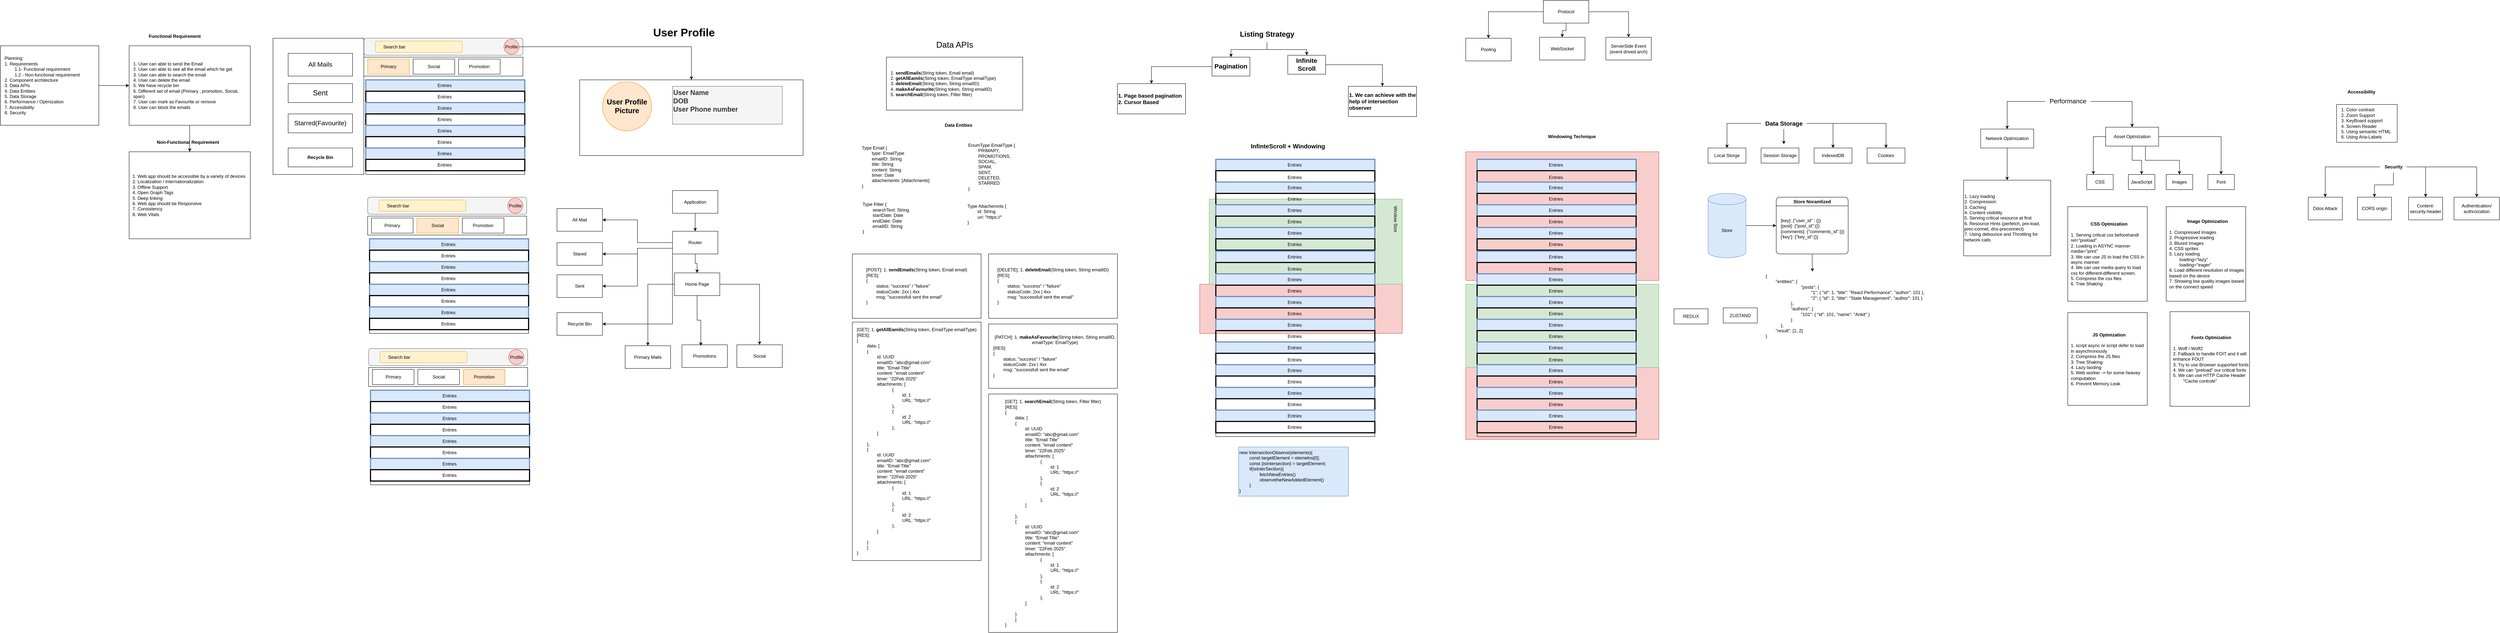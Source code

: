 <mxfile version="26.0.16">
  <diagram name="Page-1" id="g9MqPtqAUxd5O61krOpq">
    <mxGraphModel dx="1808" dy="2263" grid="1" gridSize="10" guides="1" tooltips="1" connect="1" arrows="1" fold="1" page="1" pageScale="1" pageWidth="850" pageHeight="1100" math="0" shadow="0">
      <root>
        <mxCell id="0" />
        <mxCell id="1" parent="0" />
        <mxCell id="amvmwBYRDQceb8u-u12S-191" value="" style="whiteSpace=wrap;html=1;fillColor=#f8cecc;strokeColor=#b85450;" vertex="1" parent="1">
          <mxGeometry x="3930" y="740" width="510" height="360" as="geometry" />
        </mxCell>
        <mxCell id="amvmwBYRDQceb8u-u12S-190" value="" style="whiteSpace=wrap;html=1;fillColor=#f8cecc;strokeColor=#b85450;" vertex="1" parent="1">
          <mxGeometry x="3930" y="340" width="510" height="340" as="geometry" />
        </mxCell>
        <mxCell id="amvmwBYRDQceb8u-u12S-189" value="" style="whiteSpace=wrap;html=1;fillColor=#d5e8d4;strokeColor=#82b366;" vertex="1" parent="1">
          <mxGeometry x="3930" y="690" width="510" height="220" as="geometry" />
        </mxCell>
        <mxCell id="amvmwBYRDQceb8u-u12S-150" value="" style="whiteSpace=wrap;html=1;fillColor=#f8cecc;strokeColor=#b85450;" vertex="1" parent="1">
          <mxGeometry x="3227.5" y="690" width="535" height="130" as="geometry" />
        </mxCell>
        <mxCell id="amvmwBYRDQceb8u-u12S-148" value="" style="whiteSpace=wrap;html=1;fillColor=#d5e8d4;strokeColor=#82b366;" vertex="1" parent="1">
          <mxGeometry x="3252.5" y="465" width="510" height="225" as="geometry" />
        </mxCell>
        <mxCell id="amvmwBYRDQceb8u-u12S-68" value="" style="whiteSpace=wrap;html=1;" vertex="1" parent="1">
          <mxGeometry x="1590" y="150" width="590" height="200" as="geometry" />
        </mxCell>
        <mxCell id="amvmwBYRDQceb8u-u12S-3" style="edgeStyle=orthogonalEdgeStyle;rounded=0;orthogonalLoop=1;jettySize=auto;html=1;exitX=1;exitY=0.5;exitDx=0;exitDy=0;entryX=0;entryY=0.5;entryDx=0;entryDy=0;" edge="1" parent="1" source="amvmwBYRDQceb8u-u12S-1" target="amvmwBYRDQceb8u-u12S-2">
          <mxGeometry relative="1" as="geometry" />
        </mxCell>
        <mxCell id="amvmwBYRDQceb8u-u12S-1" value="Planning:&lt;div&gt;1. Requirements&lt;/div&gt;&lt;div&gt;&lt;span style=&quot;white-space: pre;&quot;&gt;&#x9;&lt;/span&gt;1.1- Functional requirement&lt;br&gt;&lt;/div&gt;&lt;div&gt;&lt;span style=&quot;white-space: pre;&quot;&gt;&#x9;&lt;/span&gt;1.2 - Non-functional requirement&lt;br&gt;&lt;/div&gt;&lt;div&gt;2. Component architecture&lt;/div&gt;&lt;div&gt;3. Data APIs&lt;/div&gt;&lt;div&gt;4. Data Entities&lt;/div&gt;&lt;div&gt;5. Data Storage&lt;/div&gt;&lt;div&gt;6. Performance / Optmization&lt;/div&gt;&lt;div&gt;7. Accessibility&lt;/div&gt;&lt;div&gt;8. Security&lt;/div&gt;" style="whiteSpace=wrap;html=1;align=left;spacingLeft=9;" vertex="1" parent="1">
          <mxGeometry x="60" y="60" width="260" height="210" as="geometry" />
        </mxCell>
        <mxCell id="amvmwBYRDQceb8u-u12S-6" style="edgeStyle=orthogonalEdgeStyle;rounded=0;orthogonalLoop=1;jettySize=auto;html=1;exitX=0.5;exitY=1;exitDx=0;exitDy=0;entryX=0.5;entryY=0;entryDx=0;entryDy=0;" edge="1" parent="1" source="amvmwBYRDQceb8u-u12S-2" target="amvmwBYRDQceb8u-u12S-5">
          <mxGeometry relative="1" as="geometry" />
        </mxCell>
        <mxCell id="amvmwBYRDQceb8u-u12S-2" value="1. User can able to send the Email&lt;div&gt;2. User can able to see all the email which he get&lt;/div&gt;&lt;div&gt;3. User can able to search the email&lt;/div&gt;&lt;div&gt;4. User can delete the email&lt;/div&gt;&lt;div&gt;5. We have recycle bin&lt;/div&gt;&lt;div&gt;6. Different set of email (Primary , promotion, Social, span)&lt;/div&gt;&lt;div&gt;7. User can mark as Favourite or remove&lt;/div&gt;&lt;div&gt;8. User can block the emails&lt;/div&gt;" style="whiteSpace=wrap;html=1;align=left;spacingLeft=9;" vertex="1" parent="1">
          <mxGeometry x="400" y="60" width="320" height="210" as="geometry" />
        </mxCell>
        <mxCell id="amvmwBYRDQceb8u-u12S-4" value="&lt;b&gt;Functional Requirement&lt;/b&gt;" style="text;html=1;align=center;verticalAlign=middle;resizable=0;points=[];autosize=1;strokeColor=none;fillColor=none;" vertex="1" parent="1">
          <mxGeometry x="440" y="20" width="160" height="30" as="geometry" />
        </mxCell>
        <mxCell id="amvmwBYRDQceb8u-u12S-5" value="1. Web app should be accessible by a variety of devices&lt;div&gt;2. Localization / Internationalization&lt;/div&gt;&lt;div&gt;3. Offline Support&lt;/div&gt;&lt;div&gt;4. Open Graph Tags&lt;/div&gt;&lt;div&gt;5. Deep linking&lt;/div&gt;&lt;div&gt;6. Web app should be Responsive&lt;/div&gt;&lt;div&gt;7. Consistency&lt;/div&gt;&lt;div&gt;8. Web Vitals&lt;/div&gt;" style="whiteSpace=wrap;html=1;align=left;spacingLeft=7;" vertex="1" parent="1">
          <mxGeometry x="400" y="340" width="320" height="230" as="geometry" />
        </mxCell>
        <mxCell id="amvmwBYRDQceb8u-u12S-7" value="&lt;b&gt;Non-Functional Requirement&lt;/b&gt;" style="text;html=1;align=center;verticalAlign=middle;resizable=0;points=[];autosize=1;strokeColor=none;fillColor=none;" vertex="1" parent="1">
          <mxGeometry x="460" y="300" width="190" height="30" as="geometry" />
        </mxCell>
        <mxCell id="amvmwBYRDQceb8u-u12S-8" value="" style="rounded=1;whiteSpace=wrap;html=1;align=center;verticalAlign=middle;fontFamily=Helvetica;fontSize=12;fontColor=#333333;fillColor=#f5f5f5;strokeColor=#666666;" vertex="1" parent="1">
          <mxGeometry x="1020" y="40" width="420" height="45" as="geometry" />
        </mxCell>
        <mxCell id="amvmwBYRDQceb8u-u12S-9" value="" style="whiteSpace=wrap;html=1;rounded=1;align=center;verticalAlign=middle;fontFamily=Helvetica;fontSize=12;fillColor=#fff2cc;strokeColor=#d6b656;" vertex="1" parent="1">
          <mxGeometry x="1050" y="47.5" width="230" height="30" as="geometry" />
        </mxCell>
        <mxCell id="amvmwBYRDQceb8u-u12S-10" value="Search bar" style="text;html=1;align=center;verticalAlign=middle;resizable=0;points=[];autosize=1;strokeColor=none;fillColor=none;fontFamily=Helvetica;fontSize=12;fontColor=default;" vertex="1" parent="1">
          <mxGeometry x="1060" y="47.5" width="80" height="30" as="geometry" />
        </mxCell>
        <mxCell id="amvmwBYRDQceb8u-u12S-69" style="edgeStyle=orthogonalEdgeStyle;rounded=0;orthogonalLoop=1;jettySize=auto;html=1;exitX=1;exitY=0.5;exitDx=0;exitDy=0;" edge="1" parent="1" source="amvmwBYRDQceb8u-u12S-11" target="amvmwBYRDQceb8u-u12S-68">
          <mxGeometry relative="1" as="geometry" />
        </mxCell>
        <mxCell id="amvmwBYRDQceb8u-u12S-11" value="Profile" style="ellipse;whiteSpace=wrap;html=1;rounded=0;align=center;verticalAlign=middle;fontFamily=Helvetica;fontSize=12;fillColor=#f8cecc;strokeColor=#b85450;" vertex="1" parent="1">
          <mxGeometry x="1390" y="42.5" width="40" height="40" as="geometry" />
        </mxCell>
        <mxCell id="amvmwBYRDQceb8u-u12S-12" value="" style="whiteSpace=wrap;html=1;rounded=0;align=center;verticalAlign=middle;fontFamily=Helvetica;fontSize=12;fontColor=default;fillColor=none;gradientColor=none;" vertex="1" parent="1">
          <mxGeometry x="1025" y="150" width="420" height="250" as="geometry" />
        </mxCell>
        <mxCell id="amvmwBYRDQceb8u-u12S-13" value="Entries&amp;nbsp;" style="whiteSpace=wrap;html=1;rounded=0;align=center;verticalAlign=middle;fontFamily=Helvetica;fontSize=12;fillColor=#dae8fc;strokeWidth=3;strokeColor=#6c8ebf;" vertex="1" parent="1">
          <mxGeometry x="1025" y="150" width="420" height="30" as="geometry" />
        </mxCell>
        <mxCell id="amvmwBYRDQceb8u-u12S-14" value="Entries&amp;nbsp;" style="whiteSpace=wrap;html=1;rounded=0;align=center;verticalAlign=middle;fontFamily=Helvetica;fontSize=12;fontColor=default;fillColor=none;gradientColor=none;strokeWidth=3;" vertex="1" parent="1">
          <mxGeometry x="1025" y="180" width="420" height="30" as="geometry" />
        </mxCell>
        <mxCell id="amvmwBYRDQceb8u-u12S-15" value="Entries&amp;nbsp;" style="whiteSpace=wrap;html=1;rounded=0;align=center;verticalAlign=middle;fontFamily=Helvetica;fontSize=12;fillColor=#dae8fc;strokeWidth=3;strokeColor=#6c8ebf;" vertex="1" parent="1">
          <mxGeometry x="1025" y="210" width="420" height="30" as="geometry" />
        </mxCell>
        <mxCell id="amvmwBYRDQceb8u-u12S-16" value="Entries&amp;nbsp;" style="whiteSpace=wrap;html=1;rounded=0;align=center;verticalAlign=middle;fontFamily=Helvetica;fontSize=12;fontColor=default;fillColor=none;gradientColor=none;strokeWidth=3;" vertex="1" parent="1">
          <mxGeometry x="1025" y="240" width="420" height="30" as="geometry" />
        </mxCell>
        <mxCell id="amvmwBYRDQceb8u-u12S-17" value="Entries&amp;nbsp;" style="whiteSpace=wrap;html=1;rounded=0;align=center;verticalAlign=middle;fontFamily=Helvetica;fontSize=12;fillColor=#dae8fc;strokeWidth=3;strokeColor=#6c8ebf;" vertex="1" parent="1">
          <mxGeometry x="1025" y="270" width="420" height="30" as="geometry" />
        </mxCell>
        <mxCell id="amvmwBYRDQceb8u-u12S-18" value="Entries&amp;nbsp;" style="whiteSpace=wrap;html=1;rounded=0;align=center;verticalAlign=middle;fontFamily=Helvetica;fontSize=12;fontColor=default;fillColor=none;gradientColor=none;strokeWidth=3;" vertex="1" parent="1">
          <mxGeometry x="1025" y="300" width="420" height="30" as="geometry" />
        </mxCell>
        <mxCell id="amvmwBYRDQceb8u-u12S-19" value="Entries&amp;nbsp;" style="whiteSpace=wrap;html=1;rounded=0;align=center;verticalAlign=middle;fontFamily=Helvetica;fontSize=12;fillColor=#dae8fc;strokeWidth=3;strokeColor=#6c8ebf;" vertex="1" parent="1">
          <mxGeometry x="1025" y="330" width="420" height="30" as="geometry" />
        </mxCell>
        <mxCell id="amvmwBYRDQceb8u-u12S-20" value="Entries&amp;nbsp;" style="whiteSpace=wrap;html=1;rounded=0;align=center;verticalAlign=middle;fontFamily=Helvetica;fontSize=12;fontColor=default;fillColor=none;gradientColor=none;strokeWidth=3;" vertex="1" parent="1">
          <mxGeometry x="1025" y="360" width="420" height="30" as="geometry" />
        </mxCell>
        <mxCell id="amvmwBYRDQceb8u-u12S-21" value="" style="whiteSpace=wrap;html=1;" vertex="1" parent="1">
          <mxGeometry x="1020" y="90" width="420" height="50" as="geometry" />
        </mxCell>
        <mxCell id="amvmwBYRDQceb8u-u12S-22" value="Primary" style="whiteSpace=wrap;html=1;fillColor=#ffe6cc;strokeColor=#d79b00;" vertex="1" parent="1">
          <mxGeometry x="1030" y="95" width="110" height="40" as="geometry" />
        </mxCell>
        <mxCell id="amvmwBYRDQceb8u-u12S-23" value="Social" style="whiteSpace=wrap;html=1;" vertex="1" parent="1">
          <mxGeometry x="1150" y="95" width="110" height="40" as="geometry" />
        </mxCell>
        <mxCell id="amvmwBYRDQceb8u-u12S-24" value="Promotion" style="whiteSpace=wrap;html=1;" vertex="1" parent="1">
          <mxGeometry x="1270" y="95" width="110" height="40" as="geometry" />
        </mxCell>
        <mxCell id="amvmwBYRDQceb8u-u12S-25" value="" style="rounded=1;whiteSpace=wrap;html=1;align=center;verticalAlign=middle;fontFamily=Helvetica;fontSize=12;fontColor=#333333;fillColor=#f5f5f5;strokeColor=#666666;" vertex="1" parent="1">
          <mxGeometry x="1030" y="460" width="420" height="45" as="geometry" />
        </mxCell>
        <mxCell id="amvmwBYRDQceb8u-u12S-26" value="" style="whiteSpace=wrap;html=1;rounded=1;align=center;verticalAlign=middle;fontFamily=Helvetica;fontSize=12;fillColor=#fff2cc;strokeColor=#d6b656;" vertex="1" parent="1">
          <mxGeometry x="1060" y="467.5" width="230" height="30" as="geometry" />
        </mxCell>
        <mxCell id="amvmwBYRDQceb8u-u12S-27" value="Search bar" style="text;html=1;align=center;verticalAlign=middle;resizable=0;points=[];autosize=1;strokeColor=none;fillColor=none;fontFamily=Helvetica;fontSize=12;fontColor=default;" vertex="1" parent="1">
          <mxGeometry x="1070" y="467.5" width="80" height="30" as="geometry" />
        </mxCell>
        <mxCell id="amvmwBYRDQceb8u-u12S-28" value="Profile" style="ellipse;whiteSpace=wrap;html=1;rounded=0;align=center;verticalAlign=middle;fontFamily=Helvetica;fontSize=12;fillColor=#f8cecc;strokeColor=#b85450;" vertex="1" parent="1">
          <mxGeometry x="1400" y="462.5" width="40" height="40" as="geometry" />
        </mxCell>
        <mxCell id="amvmwBYRDQceb8u-u12S-29" value="" style="whiteSpace=wrap;html=1;rounded=0;align=center;verticalAlign=middle;fontFamily=Helvetica;fontSize=12;fontColor=default;fillColor=none;gradientColor=none;" vertex="1" parent="1">
          <mxGeometry x="1035" y="570" width="420" height="250" as="geometry" />
        </mxCell>
        <mxCell id="amvmwBYRDQceb8u-u12S-30" value="Entries&amp;nbsp;" style="whiteSpace=wrap;html=1;rounded=0;align=center;verticalAlign=middle;fontFamily=Helvetica;fontSize=12;fillColor=#dae8fc;strokeWidth=3;strokeColor=#6c8ebf;" vertex="1" parent="1">
          <mxGeometry x="1035" y="570" width="420" height="30" as="geometry" />
        </mxCell>
        <mxCell id="amvmwBYRDQceb8u-u12S-31" value="Entries&amp;nbsp;" style="whiteSpace=wrap;html=1;rounded=0;align=center;verticalAlign=middle;fontFamily=Helvetica;fontSize=12;fontColor=default;fillColor=none;gradientColor=none;strokeWidth=3;" vertex="1" parent="1">
          <mxGeometry x="1035" y="600" width="420" height="30" as="geometry" />
        </mxCell>
        <mxCell id="amvmwBYRDQceb8u-u12S-32" value="Entries&amp;nbsp;" style="whiteSpace=wrap;html=1;rounded=0;align=center;verticalAlign=middle;fontFamily=Helvetica;fontSize=12;fillColor=#dae8fc;strokeWidth=3;strokeColor=#6c8ebf;" vertex="1" parent="1">
          <mxGeometry x="1035" y="630" width="420" height="30" as="geometry" />
        </mxCell>
        <mxCell id="amvmwBYRDQceb8u-u12S-33" value="Entries&amp;nbsp;" style="whiteSpace=wrap;html=1;rounded=0;align=center;verticalAlign=middle;fontFamily=Helvetica;fontSize=12;fontColor=default;fillColor=none;gradientColor=none;strokeWidth=3;" vertex="1" parent="1">
          <mxGeometry x="1035" y="660" width="420" height="30" as="geometry" />
        </mxCell>
        <mxCell id="amvmwBYRDQceb8u-u12S-34" value="Entries&amp;nbsp;" style="whiteSpace=wrap;html=1;rounded=0;align=center;verticalAlign=middle;fontFamily=Helvetica;fontSize=12;fillColor=#dae8fc;strokeWidth=3;strokeColor=#6c8ebf;" vertex="1" parent="1">
          <mxGeometry x="1035" y="690" width="420" height="30" as="geometry" />
        </mxCell>
        <mxCell id="amvmwBYRDQceb8u-u12S-35" value="Entries&amp;nbsp;" style="whiteSpace=wrap;html=1;rounded=0;align=center;verticalAlign=middle;fontFamily=Helvetica;fontSize=12;fontColor=default;fillColor=none;gradientColor=none;strokeWidth=3;" vertex="1" parent="1">
          <mxGeometry x="1035" y="720" width="420" height="30" as="geometry" />
        </mxCell>
        <mxCell id="amvmwBYRDQceb8u-u12S-36" value="Entries&amp;nbsp;" style="whiteSpace=wrap;html=1;rounded=0;align=center;verticalAlign=middle;fontFamily=Helvetica;fontSize=12;fillColor=#dae8fc;strokeWidth=3;strokeColor=#6c8ebf;" vertex="1" parent="1">
          <mxGeometry x="1035" y="750" width="420" height="30" as="geometry" />
        </mxCell>
        <mxCell id="amvmwBYRDQceb8u-u12S-37" value="Entries&amp;nbsp;" style="whiteSpace=wrap;html=1;rounded=0;align=center;verticalAlign=middle;fontFamily=Helvetica;fontSize=12;fontColor=default;fillColor=none;gradientColor=none;strokeWidth=3;" vertex="1" parent="1">
          <mxGeometry x="1035" y="780" width="420" height="30" as="geometry" />
        </mxCell>
        <mxCell id="amvmwBYRDQceb8u-u12S-38" value="" style="whiteSpace=wrap;html=1;" vertex="1" parent="1">
          <mxGeometry x="1030" y="510" width="420" height="50" as="geometry" />
        </mxCell>
        <mxCell id="amvmwBYRDQceb8u-u12S-39" value="Primary" style="whiteSpace=wrap;html=1;" vertex="1" parent="1">
          <mxGeometry x="1040" y="515" width="110" height="40" as="geometry" />
        </mxCell>
        <mxCell id="amvmwBYRDQceb8u-u12S-40" value="Social" style="whiteSpace=wrap;html=1;fillColor=#ffe6cc;strokeColor=#d79b00;" vertex="1" parent="1">
          <mxGeometry x="1160" y="515" width="110" height="40" as="geometry" />
        </mxCell>
        <mxCell id="amvmwBYRDQceb8u-u12S-41" value="Promotion" style="whiteSpace=wrap;html=1;" vertex="1" parent="1">
          <mxGeometry x="1280" y="515" width="110" height="40" as="geometry" />
        </mxCell>
        <mxCell id="amvmwBYRDQceb8u-u12S-42" value="" style="rounded=1;whiteSpace=wrap;html=1;align=center;verticalAlign=middle;fontFamily=Helvetica;fontSize=12;fontColor=#333333;fillColor=#f5f5f5;strokeColor=#666666;" vertex="1" parent="1">
          <mxGeometry x="1032.5" y="860" width="420" height="45" as="geometry" />
        </mxCell>
        <mxCell id="amvmwBYRDQceb8u-u12S-43" value="" style="whiteSpace=wrap;html=1;rounded=1;align=center;verticalAlign=middle;fontFamily=Helvetica;fontSize=12;fillColor=#fff2cc;strokeColor=#d6b656;" vertex="1" parent="1">
          <mxGeometry x="1062.5" y="867.5" width="230" height="30" as="geometry" />
        </mxCell>
        <mxCell id="amvmwBYRDQceb8u-u12S-44" value="Search bar" style="text;html=1;align=center;verticalAlign=middle;resizable=0;points=[];autosize=1;strokeColor=none;fillColor=none;fontFamily=Helvetica;fontSize=12;fontColor=default;" vertex="1" parent="1">
          <mxGeometry x="1072.5" y="867.5" width="80" height="30" as="geometry" />
        </mxCell>
        <mxCell id="amvmwBYRDQceb8u-u12S-45" value="Profile" style="ellipse;whiteSpace=wrap;html=1;rounded=0;align=center;verticalAlign=middle;fontFamily=Helvetica;fontSize=12;fillColor=#f8cecc;strokeColor=#b85450;" vertex="1" parent="1">
          <mxGeometry x="1402.5" y="862.5" width="40" height="40" as="geometry" />
        </mxCell>
        <mxCell id="amvmwBYRDQceb8u-u12S-46" value="" style="whiteSpace=wrap;html=1;rounded=0;align=center;verticalAlign=middle;fontFamily=Helvetica;fontSize=12;fontColor=default;fillColor=none;gradientColor=none;" vertex="1" parent="1">
          <mxGeometry x="1037.5" y="970" width="420" height="250" as="geometry" />
        </mxCell>
        <mxCell id="amvmwBYRDQceb8u-u12S-47" value="Entries&amp;nbsp;" style="whiteSpace=wrap;html=1;rounded=0;align=center;verticalAlign=middle;fontFamily=Helvetica;fontSize=12;fillColor=#dae8fc;strokeWidth=3;strokeColor=#6c8ebf;" vertex="1" parent="1">
          <mxGeometry x="1037.5" y="970" width="420" height="30" as="geometry" />
        </mxCell>
        <mxCell id="amvmwBYRDQceb8u-u12S-48" value="Entries&amp;nbsp;" style="whiteSpace=wrap;html=1;rounded=0;align=center;verticalAlign=middle;fontFamily=Helvetica;fontSize=12;fontColor=default;fillColor=none;gradientColor=none;strokeWidth=3;" vertex="1" parent="1">
          <mxGeometry x="1037.5" y="1000" width="420" height="30" as="geometry" />
        </mxCell>
        <mxCell id="amvmwBYRDQceb8u-u12S-49" value="Entries&amp;nbsp;" style="whiteSpace=wrap;html=1;rounded=0;align=center;verticalAlign=middle;fontFamily=Helvetica;fontSize=12;fillColor=#dae8fc;strokeWidth=3;strokeColor=#6c8ebf;" vertex="1" parent="1">
          <mxGeometry x="1037.5" y="1030" width="420" height="30" as="geometry" />
        </mxCell>
        <mxCell id="amvmwBYRDQceb8u-u12S-50" value="Entries&amp;nbsp;" style="whiteSpace=wrap;html=1;rounded=0;align=center;verticalAlign=middle;fontFamily=Helvetica;fontSize=12;fontColor=default;fillColor=none;gradientColor=none;strokeWidth=3;" vertex="1" parent="1">
          <mxGeometry x="1037.5" y="1060" width="420" height="30" as="geometry" />
        </mxCell>
        <mxCell id="amvmwBYRDQceb8u-u12S-51" value="Entries&amp;nbsp;" style="whiteSpace=wrap;html=1;rounded=0;align=center;verticalAlign=middle;fontFamily=Helvetica;fontSize=12;fillColor=#dae8fc;strokeWidth=3;strokeColor=#6c8ebf;" vertex="1" parent="1">
          <mxGeometry x="1037.5" y="1090" width="420" height="30" as="geometry" />
        </mxCell>
        <mxCell id="amvmwBYRDQceb8u-u12S-52" value="Entries&amp;nbsp;" style="whiteSpace=wrap;html=1;rounded=0;align=center;verticalAlign=middle;fontFamily=Helvetica;fontSize=12;fontColor=default;fillColor=none;gradientColor=none;strokeWidth=3;" vertex="1" parent="1">
          <mxGeometry x="1037.5" y="1120" width="420" height="30" as="geometry" />
        </mxCell>
        <mxCell id="amvmwBYRDQceb8u-u12S-53" value="Entries&amp;nbsp;" style="whiteSpace=wrap;html=1;rounded=0;align=center;verticalAlign=middle;fontFamily=Helvetica;fontSize=12;fillColor=#dae8fc;strokeWidth=3;strokeColor=#6c8ebf;" vertex="1" parent="1">
          <mxGeometry x="1037.5" y="1150" width="420" height="30" as="geometry" />
        </mxCell>
        <mxCell id="amvmwBYRDQceb8u-u12S-54" value="Entries&amp;nbsp;" style="whiteSpace=wrap;html=1;rounded=0;align=center;verticalAlign=middle;fontFamily=Helvetica;fontSize=12;fontColor=default;fillColor=none;gradientColor=none;strokeWidth=3;" vertex="1" parent="1">
          <mxGeometry x="1037.5" y="1180" width="420" height="30" as="geometry" />
        </mxCell>
        <mxCell id="amvmwBYRDQceb8u-u12S-55" value="" style="whiteSpace=wrap;html=1;" vertex="1" parent="1">
          <mxGeometry x="1032.5" y="910" width="420" height="50" as="geometry" />
        </mxCell>
        <mxCell id="amvmwBYRDQceb8u-u12S-56" value="Primary" style="whiteSpace=wrap;html=1;" vertex="1" parent="1">
          <mxGeometry x="1042.5" y="915" width="110" height="40" as="geometry" />
        </mxCell>
        <mxCell id="amvmwBYRDQceb8u-u12S-57" value="Social" style="whiteSpace=wrap;html=1;" vertex="1" parent="1">
          <mxGeometry x="1162.5" y="915" width="110" height="40" as="geometry" />
        </mxCell>
        <mxCell id="amvmwBYRDQceb8u-u12S-58" value="Promotion" style="whiteSpace=wrap;html=1;fillColor=#ffe6cc;strokeColor=#d79b00;" vertex="1" parent="1">
          <mxGeometry x="1282.5" y="915" width="110" height="40" as="geometry" />
        </mxCell>
        <mxCell id="amvmwBYRDQceb8u-u12S-60" value="&lt;font style=&quot;font-size: 29px;&quot;&gt;&lt;b&gt;User Profile&lt;/b&gt;&lt;/font&gt;" style="text;html=1;align=center;verticalAlign=middle;resizable=1;points=[];autosize=1;strokeColor=none;fillColor=none;movable=1;rotatable=1;deletable=1;editable=1;locked=0;connectable=1;" vertex="1" parent="1">
          <mxGeometry x="1770" width="190" height="50" as="geometry" />
        </mxCell>
        <mxCell id="amvmwBYRDQceb8u-u12S-61" value="&lt;b&gt;&lt;font style=&quot;font-size: 19px;&quot;&gt;User Profile Picture&lt;/font&gt;&lt;/b&gt;" style="ellipse;whiteSpace=wrap;html=1;aspect=fixed;fillColor=#ffe6cc;strokeColor=#d79b00;movable=1;resizable=1;rotatable=1;deletable=1;editable=1;locked=0;connectable=1;" vertex="1" parent="1">
          <mxGeometry x="1650" y="155" width="130" height="130" as="geometry" />
        </mxCell>
        <mxCell id="amvmwBYRDQceb8u-u12S-62" value="&lt;b style=&quot;font-size: 18px;&quot;&gt;&lt;font style=&quot;font-size: 18px;&quot;&gt;User Name&lt;/font&gt;&lt;/b&gt;&lt;div style=&quot;font-size: 18px;&quot;&gt;&lt;b&gt;&lt;font style=&quot;font-size: 18px;&quot;&gt;DOB&amp;nbsp;&lt;/font&gt;&lt;/b&gt;&lt;/div&gt;&lt;div style=&quot;font-size: 18px;&quot;&gt;&lt;b&gt;&lt;font style=&quot;font-size: 18px;&quot;&gt;User Phone number&lt;/font&gt;&lt;/b&gt;&lt;/div&gt;&lt;div style=&quot;font-size: 18px;&quot;&gt;&lt;br&gt;&lt;/div&gt;" style="rounded=0;whiteSpace=wrap;html=1;align=left;fillColor=#f5f5f5;fontColor=#333333;strokeColor=#666666;movable=1;resizable=1;rotatable=1;deletable=1;editable=1;locked=0;connectable=1;" vertex="1" parent="1">
          <mxGeometry x="1835" y="167" width="290" height="100" as="geometry" />
        </mxCell>
        <mxCell id="amvmwBYRDQceb8u-u12S-70" value="" style="whiteSpace=wrap;html=1;" vertex="1" parent="1">
          <mxGeometry x="780" y="40" width="240" height="360" as="geometry" />
        </mxCell>
        <mxCell id="amvmwBYRDQceb8u-u12S-71" value="&lt;font style=&quot;font-size: 17px;&quot;&gt;All Mails&lt;/font&gt;" style="whiteSpace=wrap;html=1;" vertex="1" parent="1">
          <mxGeometry x="820" y="80" width="170" height="60" as="geometry" />
        </mxCell>
        <mxCell id="amvmwBYRDQceb8u-u12S-72" value="&lt;font style=&quot;font-size: 19px;&quot;&gt;Sent&lt;/font&gt;" style="whiteSpace=wrap;html=1;" vertex="1" parent="1">
          <mxGeometry x="820" y="160" width="170" height="50" as="geometry" />
        </mxCell>
        <mxCell id="amvmwBYRDQceb8u-u12S-73" value="&lt;font style=&quot;font-size: 17px;&quot;&gt;Starred(Favourite)&lt;/font&gt;" style="whiteSpace=wrap;html=1;" vertex="1" parent="1">
          <mxGeometry x="820" y="240" width="170" height="50" as="geometry" />
        </mxCell>
        <mxCell id="amvmwBYRDQceb8u-u12S-74" value="&lt;b&gt;Recycle Bin&lt;/b&gt;" style="whiteSpace=wrap;html=1;" vertex="1" parent="1">
          <mxGeometry x="820" y="330" width="170" height="50" as="geometry" />
        </mxCell>
        <mxCell id="amvmwBYRDQceb8u-u12S-81" style="edgeStyle=orthogonalEdgeStyle;rounded=0;orthogonalLoop=1;jettySize=auto;html=1;exitX=0.5;exitY=1;exitDx=0;exitDy=0;entryX=0.5;entryY=0;entryDx=0;entryDy=0;" edge="1" parent="1" source="amvmwBYRDQceb8u-u12S-75" target="amvmwBYRDQceb8u-u12S-76">
          <mxGeometry relative="1" as="geometry" />
        </mxCell>
        <mxCell id="amvmwBYRDQceb8u-u12S-75" value="Application" style="whiteSpace=wrap;html=1;" vertex="1" parent="1">
          <mxGeometry x="1835" y="442.5" width="120" height="60" as="geometry" />
        </mxCell>
        <mxCell id="amvmwBYRDQceb8u-u12S-82" style="edgeStyle=orthogonalEdgeStyle;rounded=0;orthogonalLoop=1;jettySize=auto;html=1;exitX=0.5;exitY=1;exitDx=0;exitDy=0;entryX=0.5;entryY=0;entryDx=0;entryDy=0;" edge="1" parent="1" source="amvmwBYRDQceb8u-u12S-76" target="amvmwBYRDQceb8u-u12S-77">
          <mxGeometry relative="1" as="geometry" />
        </mxCell>
        <mxCell id="amvmwBYRDQceb8u-u12S-90" style="edgeStyle=orthogonalEdgeStyle;rounded=0;orthogonalLoop=1;jettySize=auto;html=1;exitX=0;exitY=0.5;exitDx=0;exitDy=0;" edge="1" parent="1" source="amvmwBYRDQceb8u-u12S-76" target="amvmwBYRDQceb8u-u12S-86">
          <mxGeometry relative="1" as="geometry" />
        </mxCell>
        <mxCell id="amvmwBYRDQceb8u-u12S-91" style="edgeStyle=orthogonalEdgeStyle;rounded=0;orthogonalLoop=1;jettySize=auto;html=1;exitX=0;exitY=0.75;exitDx=0;exitDy=0;entryX=1;entryY=0.5;entryDx=0;entryDy=0;" edge="1" parent="1" source="amvmwBYRDQceb8u-u12S-76" target="amvmwBYRDQceb8u-u12S-87">
          <mxGeometry relative="1" as="geometry" />
        </mxCell>
        <mxCell id="amvmwBYRDQceb8u-u12S-92" style="edgeStyle=orthogonalEdgeStyle;rounded=0;orthogonalLoop=1;jettySize=auto;html=1;exitX=0;exitY=0.75;exitDx=0;exitDy=0;entryX=1;entryY=0.5;entryDx=0;entryDy=0;" edge="1" parent="1" source="amvmwBYRDQceb8u-u12S-76" target="amvmwBYRDQceb8u-u12S-88">
          <mxGeometry relative="1" as="geometry" />
        </mxCell>
        <mxCell id="amvmwBYRDQceb8u-u12S-93" style="edgeStyle=orthogonalEdgeStyle;rounded=0;orthogonalLoop=1;jettySize=auto;html=1;exitX=0;exitY=1;exitDx=0;exitDy=0;entryX=1;entryY=0.5;entryDx=0;entryDy=0;" edge="1" parent="1" source="amvmwBYRDQceb8u-u12S-76" target="amvmwBYRDQceb8u-u12S-89">
          <mxGeometry relative="1" as="geometry" />
        </mxCell>
        <mxCell id="amvmwBYRDQceb8u-u12S-76" value="Router" style="whiteSpace=wrap;html=1;" vertex="1" parent="1">
          <mxGeometry x="1835" y="550" width="120" height="60" as="geometry" />
        </mxCell>
        <mxCell id="amvmwBYRDQceb8u-u12S-83" style="edgeStyle=orthogonalEdgeStyle;rounded=0;orthogonalLoop=1;jettySize=auto;html=1;exitX=0;exitY=0.5;exitDx=0;exitDy=0;" edge="1" parent="1" source="amvmwBYRDQceb8u-u12S-77" target="amvmwBYRDQceb8u-u12S-78">
          <mxGeometry relative="1" as="geometry" />
        </mxCell>
        <mxCell id="amvmwBYRDQceb8u-u12S-85" style="edgeStyle=orthogonalEdgeStyle;rounded=0;orthogonalLoop=1;jettySize=auto;html=1;exitX=1;exitY=0.5;exitDx=0;exitDy=0;entryX=0.5;entryY=0;entryDx=0;entryDy=0;" edge="1" parent="1" source="amvmwBYRDQceb8u-u12S-77" target="amvmwBYRDQceb8u-u12S-80">
          <mxGeometry relative="1" as="geometry">
            <mxPoint x="2090" y="760" as="targetPoint" />
          </mxGeometry>
        </mxCell>
        <mxCell id="amvmwBYRDQceb8u-u12S-77" value="Home Page" style="whiteSpace=wrap;html=1;" vertex="1" parent="1">
          <mxGeometry x="1840" y="660" width="120" height="60" as="geometry" />
        </mxCell>
        <mxCell id="amvmwBYRDQceb8u-u12S-78" value="Primary Mails" style="whiteSpace=wrap;html=1;" vertex="1" parent="1">
          <mxGeometry x="1710" y="852.5" width="120" height="60" as="geometry" />
        </mxCell>
        <mxCell id="amvmwBYRDQceb8u-u12S-79" value="Promotions" style="whiteSpace=wrap;html=1;" vertex="1" parent="1">
          <mxGeometry x="1860" y="850" width="120" height="60" as="geometry" />
        </mxCell>
        <mxCell id="amvmwBYRDQceb8u-u12S-80" value="Social" style="whiteSpace=wrap;html=1;" vertex="1" parent="1">
          <mxGeometry x="2005" y="850" width="120" height="60" as="geometry" />
        </mxCell>
        <mxCell id="amvmwBYRDQceb8u-u12S-84" style="edgeStyle=orthogonalEdgeStyle;rounded=0;orthogonalLoop=1;jettySize=auto;html=1;exitX=0.5;exitY=1;exitDx=0;exitDy=0;entryX=0.415;entryY=0.041;entryDx=0;entryDy=0;entryPerimeter=0;" edge="1" parent="1" source="amvmwBYRDQceb8u-u12S-77" target="amvmwBYRDQceb8u-u12S-79">
          <mxGeometry relative="1" as="geometry" />
        </mxCell>
        <mxCell id="amvmwBYRDQceb8u-u12S-86" value="All Mail" style="whiteSpace=wrap;html=1;" vertex="1" parent="1">
          <mxGeometry x="1530" y="490" width="120" height="60" as="geometry" />
        </mxCell>
        <mxCell id="amvmwBYRDQceb8u-u12S-87" value="Stared" style="whiteSpace=wrap;html=1;" vertex="1" parent="1">
          <mxGeometry x="1530" y="580" width="120" height="60" as="geometry" />
        </mxCell>
        <mxCell id="amvmwBYRDQceb8u-u12S-88" value="Sent" style="whiteSpace=wrap;html=1;" vertex="1" parent="1">
          <mxGeometry x="1530" y="665" width="120" height="60" as="geometry" />
        </mxCell>
        <mxCell id="amvmwBYRDQceb8u-u12S-89" value="Recycle Bin" style="whiteSpace=wrap;html=1;" vertex="1" parent="1">
          <mxGeometry x="1530" y="765" width="120" height="60" as="geometry" />
        </mxCell>
        <mxCell id="amvmwBYRDQceb8u-u12S-94" value="&lt;font style=&quot;font-size: 22px;&quot;&gt;Data APIs&lt;/font&gt;" style="text;html=1;align=center;verticalAlign=middle;resizable=0;points=[];autosize=1;strokeColor=none;fillColor=none;" vertex="1" parent="1">
          <mxGeometry x="2520" y="37.5" width="120" height="40" as="geometry" />
        </mxCell>
        <mxCell id="amvmwBYRDQceb8u-u12S-95" value="1. &lt;b&gt;sendEmails&lt;/b&gt;(String token, Email email)&lt;div&gt;2. &lt;b&gt;getAllEamils&lt;/b&gt;(String token, EmailType emailType)&lt;/div&gt;&lt;div&gt;3. &lt;b&gt;deleteEmail&lt;/b&gt;(String token, String emailID)&lt;/div&gt;&lt;div&gt;4. &lt;b&gt;makeAsFavourite&lt;/b&gt;(String token, String emailID)&lt;/div&gt;&lt;div&gt;5. &lt;b&gt;searchEmail&lt;/b&gt;(String token, Filter filter)&lt;/div&gt;" style="whiteSpace=wrap;html=1;align=left;spacingLeft=9;" vertex="1" parent="1">
          <mxGeometry x="2400" y="90" width="360" height="140" as="geometry" />
        </mxCell>
        <mxCell id="amvmwBYRDQceb8u-u12S-96" value="&lt;b&gt;Data Entities&lt;/b&gt;" style="text;html=1;align=center;verticalAlign=middle;resizable=0;points=[];autosize=1;strokeColor=none;fillColor=none;" vertex="1" parent="1">
          <mxGeometry x="2540" y="255" width="100" height="30" as="geometry" />
        </mxCell>
        <mxCell id="amvmwBYRDQceb8u-u12S-97" value="Type Email {&lt;div&gt;&lt;span style=&quot;white-space: pre;&quot;&gt;&#x9;&lt;/span&gt;type: EmailType&lt;br&gt;&lt;/div&gt;&lt;div&gt;&lt;span style=&quot;white-space: pre;&quot;&gt;&#x9;&lt;/span&gt;emailID: String&lt;/div&gt;&lt;div&gt;&lt;span style=&quot;white-space: pre;&quot;&gt;&#x9;&lt;/span&gt;title: String&lt;/div&gt;&lt;div&gt;&lt;span style=&quot;white-space: pre;&quot;&gt;&#x9;&lt;/span&gt;content: String&lt;/div&gt;&lt;div&gt;&lt;span style=&quot;white-space: pre;&quot;&gt;&#x9;&lt;/span&gt;timer: Date&lt;/div&gt;&lt;div&gt;&lt;span style=&quot;white-space: pre;&quot;&gt;&#x9;&lt;/span&gt;attachements: [Attachments]&lt;/div&gt;&lt;div&gt;}&lt;/div&gt;" style="whiteSpace=wrap;html=1;align=left;strokeColor=none;spacingLeft=3;" vertex="1" parent="1">
          <mxGeometry x="2330" y="310" width="230" height="140" as="geometry" />
        </mxCell>
        <mxCell id="amvmwBYRDQceb8u-u12S-98" value="EnumType EmailType {&lt;div&gt;&lt;span style=&quot;white-space: pre;&quot;&gt;&#x9;&lt;/span&gt;PRIMARY,&lt;br&gt;&lt;/div&gt;&lt;div&gt;&lt;span style=&quot;white-space: pre;&quot;&gt;&#x9;&lt;/span&gt;PROMOTIONS,&lt;br&gt;&lt;/div&gt;&lt;div&gt;&lt;span style=&quot;white-space: pre;&quot;&gt;&#x9;&lt;/span&gt;SOCIAL,&lt;br&gt;&lt;/div&gt;&lt;div&gt;&lt;span style=&quot;white-space: pre;&quot;&gt;&#x9;&lt;/span&gt;SPAM,&lt;br&gt;&lt;/div&gt;&lt;div&gt;&lt;span style=&quot;white-space: pre;&quot;&gt;&#x9;&lt;/span&gt;SENT,&lt;br&gt;&lt;/div&gt;&lt;div&gt;&lt;span style=&quot;white-space: pre;&quot;&gt;&#x9;&lt;/span&gt;DELETED,&lt;br&gt;&lt;/div&gt;&lt;div&gt;&lt;span style=&quot;white-space: pre;&quot;&gt;&#x9;&lt;/span&gt;STARRED&lt;br&gt;&lt;/div&gt;&lt;div&gt;}&lt;/div&gt;" style="whiteSpace=wrap;html=1;align=left;strokeColor=none;spacingLeft=4;" vertex="1" parent="1">
          <mxGeometry x="2610" y="310" width="230" height="140" as="geometry" />
        </mxCell>
        <mxCell id="amvmwBYRDQceb8u-u12S-100" value="Type Filter {&lt;div&gt;&lt;span style=&quot;white-space: pre;&quot;&gt;&#x9;&lt;/span&gt;searchText: String&lt;/div&gt;&lt;div&gt;&lt;span style=&quot;white-space: pre;&quot;&gt;&#x9;&lt;/span&gt;startDate: Date&lt;br&gt;&lt;/div&gt;&lt;div&gt;&lt;span style=&quot;white-space: pre;&quot;&gt;&#x9;&lt;/span&gt;endDate: Date&lt;br&gt;&lt;/div&gt;&lt;div&gt;&lt;span style=&quot;white-space: pre;&quot;&gt;&#x9;&lt;/span&gt;emailID: String&lt;/div&gt;&lt;div&gt;}&lt;/div&gt;" style="whiteSpace=wrap;html=1;align=left;strokeColor=none;spacingLeft=5;" vertex="1" parent="1">
          <mxGeometry x="2330" y="460" width="190" height="110" as="geometry" />
        </mxCell>
        <mxCell id="amvmwBYRDQceb8u-u12S-101" value="Type Attachemnts {&lt;div&gt;&lt;span style=&quot;white-space: pre;&quot;&gt;&#x9;&lt;/span&gt;id: String&lt;/div&gt;&lt;div&gt;&lt;span style=&quot;white-space: pre;&quot;&gt;&#x9;&lt;/span&gt;url: &quot;https://&quot;&lt;br&gt;&lt;div&gt;}&lt;/div&gt;&lt;/div&gt;" style="whiteSpace=wrap;html=1;align=left;strokeColor=none;spacingLeft=2;" vertex="1" parent="1">
          <mxGeometry x="2610" y="460" width="200" height="90" as="geometry" />
        </mxCell>
        <mxCell id="amvmwBYRDQceb8u-u12S-102" value="[POST]:&amp;nbsp;&lt;span style=&quot;text-align: left;&quot;&gt;1.&amp;nbsp;&lt;/span&gt;&lt;b style=&quot;text-align: left;&quot;&gt;sendEmails&lt;/b&gt;&lt;span style=&quot;text-align: left;&quot;&gt;(String token, Email email)&lt;/span&gt;&lt;div style=&quot;text-align: left;&quot;&gt;[RES]:&amp;nbsp;&lt;/div&gt;&lt;div style=&quot;text-align: left;&quot;&gt;{&lt;/div&gt;&lt;div style=&quot;text-align: left;&quot;&gt;&lt;span style=&quot;white-space: pre;&quot;&gt;&#x9;&lt;/span&gt;status: &quot;success&quot; / &quot;failure&quot;&lt;br&gt;&lt;/div&gt;&lt;div style=&quot;text-align: left;&quot;&gt;&lt;span style=&quot;white-space: pre;&quot;&gt;&#x9;&lt;/span&gt;statusCode: 2xx | 4xx&lt;br&gt;&lt;/div&gt;&lt;div style=&quot;text-align: left;&quot;&gt;&lt;span style=&quot;white-space: pre;&quot;&gt;&#x9;&lt;/span&gt;msg: &quot;successfull sent the email&quot;&lt;/div&gt;&lt;div style=&quot;text-align: left;&quot;&gt;}&lt;/div&gt;" style="whiteSpace=wrap;html=1;" vertex="1" parent="1">
          <mxGeometry x="2310" y="610" width="340" height="170" as="geometry" />
        </mxCell>
        <mxCell id="amvmwBYRDQceb8u-u12S-103" value="[GET]:&amp;nbsp;&lt;span style=&quot;text-align: left;&quot;&gt;1.&amp;nbsp;&lt;/span&gt;&lt;b style=&quot;text-align: left;&quot;&gt;getAllEamils&lt;/b&gt;&lt;span style=&quot;text-align: left;&quot;&gt;(String token, EmailType emailType)&lt;/span&gt;&lt;div style=&quot;text-align: left;&quot;&gt;[RES]:&amp;nbsp;&lt;/div&gt;&lt;div style=&quot;text-align: left;&quot;&gt;{&lt;/div&gt;&lt;div style=&quot;text-align: left;&quot;&gt;&lt;span style=&quot;white-space: pre;&quot;&gt;&#x9;&lt;/span&gt;data: [&lt;/div&gt;&lt;div style=&quot;text-align: left;&quot;&gt;&lt;span style=&quot;white-space: pre;&quot;&gt;&#x9;&lt;/span&gt;{&lt;/div&gt;&lt;div style=&quot;text-align: left;&quot;&gt;&lt;span style=&quot;white-space: pre;&quot;&gt;&#x9;&lt;/span&gt;&lt;span style=&quot;white-space: pre;&quot;&gt;&#x9;&lt;/span&gt;id: UUID&lt;br&gt;&lt;/div&gt;&lt;div style=&quot;text-align: left;&quot;&gt;&lt;span style=&quot;white-space: pre;&quot;&gt;&#x9;&lt;/span&gt;&lt;span style=&quot;white-space: pre;&quot;&gt;&#x9;&lt;/span&gt;emailID: &quot;abc@gmail.com&quot;&lt;br&gt;&lt;/div&gt;&lt;div style=&quot;text-align: left;&quot;&gt;&lt;span style=&quot;white-space: pre;&quot;&gt;&#x9;&lt;/span&gt;&lt;span style=&quot;white-space: pre;&quot;&gt;&#x9;&lt;/span&gt;title: &quot;Email Title&quot;&lt;br&gt;&lt;/div&gt;&lt;div style=&quot;text-align: left;&quot;&gt;&lt;span style=&quot;white-space: pre;&quot;&gt;&#x9;&lt;/span&gt;&lt;span style=&quot;white-space: pre;&quot;&gt;&#x9;&lt;/span&gt;content: &quot;email content&quot;&lt;br&gt;&lt;/div&gt;&lt;div style=&quot;text-align: left;&quot;&gt;&lt;span style=&quot;white-space: pre;&quot;&gt;&#x9;&lt;/span&gt;&lt;span style=&quot;white-space: pre;&quot;&gt;&#x9;&lt;/span&gt;timer: &quot;22Feb 2025&quot;&lt;br&gt;&lt;/div&gt;&lt;div style=&quot;text-align: left;&quot;&gt;&lt;span style=&quot;white-space: pre;&quot;&gt;&#x9;&lt;/span&gt;&lt;span style=&quot;white-space: pre;&quot;&gt;&#x9;&lt;/span&gt;attachments: [&lt;/div&gt;&lt;blockquote style=&quot;margin: 0 0 0 40px; border: none; padding: 0px;&quot;&gt;&lt;div style=&quot;text-align: left;&quot;&gt;&lt;span style=&quot;white-space: pre;&quot;&gt;&lt;span style=&quot;white-space: pre;&quot;&gt;&#x9;&lt;/span&gt;&lt;span style=&quot;white-space: pre;&quot;&gt;&#x9;&lt;/span&gt;{&lt;/span&gt;&lt;/div&gt;&lt;div style=&quot;text-align: left;&quot;&gt;&lt;span style=&quot;white-space: pre;&quot;&gt;&lt;span style=&quot;white-space: pre;&quot;&gt;&#x9;&lt;/span&gt;&lt;span style=&quot;white-space: pre;&quot;&gt;&#x9;&lt;/span&gt;&lt;span style=&quot;white-space: pre;&quot;&gt;&#x9;&lt;/span&gt;id: 1&lt;/span&gt;&lt;/div&gt;&lt;div style=&quot;text-align: left;&quot;&gt;&lt;span style=&quot;white-space: pre;&quot;&gt;&lt;span style=&quot;white-space: pre;&quot;&gt;&#x9;&lt;/span&gt;&lt;span style=&quot;white-space: pre;&quot;&gt;&#x9;&lt;/span&gt;&lt;span style=&quot;white-space: pre;&quot;&gt;&#x9;&lt;/span&gt;URL: &quot;https://&quot;&lt;/span&gt;&lt;/div&gt;&lt;div style=&quot;text-align: left;&quot;&gt;&lt;span style=&quot;white-space: pre;&quot;&gt;&lt;span style=&quot;white-space: pre;&quot;&gt;&lt;span style=&quot;white-space: pre;&quot;&gt;&#x9;&lt;/span&gt;&#x9;&lt;/span&gt;},&lt;/span&gt;&lt;/div&gt;&lt;div style=&quot;text-align: left;&quot;&gt;&lt;div&gt;&lt;span style=&quot;white-space: pre;&quot;&gt;&lt;span style=&quot;white-space: pre;&quot;&gt;&#x9;&lt;/span&gt;&lt;span style=&quot;white-space: pre;&quot;&gt;&#x9;&lt;/span&gt;{&lt;/span&gt;&lt;/div&gt;&lt;div&gt;&lt;span style=&quot;white-space: pre;&quot;&gt;&#x9;&lt;span style=&quot;white-space: pre;&quot;&gt;&#x9;&lt;/span&gt;&lt;span style=&quot;white-space: pre;&quot;&gt;&#x9;&lt;/span&gt;id: &lt;/span&gt;2&lt;/div&gt;&lt;div&gt;&lt;span style=&quot;white-space: pre;&quot;&gt;&#x9;&lt;span style=&quot;white-space: pre;&quot;&gt;&#x9;&lt;/span&gt;&lt;span style=&quot;white-space: pre;&quot;&gt;&#x9;&lt;/span&gt;URL: &quot;https://&quot;&lt;/span&gt;&lt;/div&gt;&lt;div&gt;&lt;span style=&quot;white-space: pre;&quot;&gt;&#x9;&#x9;},&lt;/span&gt;&lt;/div&gt;&lt;/div&gt;&lt;/blockquote&gt;&lt;div style=&quot;text-align: left;&quot;&gt;&lt;/div&gt;&lt;div style=&quot;text-align: left;&quot;&gt;&lt;span style=&quot;white-space: pre;&quot;&gt;&#x9;&lt;/span&gt;&lt;span style=&quot;white-space: pre;&quot;&gt;&#x9;&lt;/span&gt;]&lt;br&gt;&lt;/div&gt;&lt;div style=&quot;text-align: left;&quot;&gt;&lt;span style=&quot;white-space: pre;&quot;&gt;&#x9;&lt;/span&gt;&lt;span style=&quot;white-space: pre;&quot;&gt;&#x9;&lt;/span&gt;&lt;br&gt;&lt;/div&gt;&lt;div style=&quot;text-align: left;&quot;&gt;&lt;span style=&quot;white-space: pre;&quot;&gt;&#x9;&lt;/span&gt;},&lt;br&gt;&lt;/div&gt;&lt;div style=&quot;text-align: left;&quot;&gt;&lt;div&gt;&lt;span style=&quot;white-space: pre;&quot;&gt;&#x9;&lt;/span&gt;{&lt;/div&gt;&lt;div&gt;&lt;span style=&quot;white-space: pre;&quot;&gt;&#x9;&lt;/span&gt;&lt;span style=&quot;white-space: pre;&quot;&gt;&#x9;&lt;/span&gt;id: UUID&lt;br&gt;&lt;/div&gt;&lt;div&gt;&lt;span style=&quot;white-space: pre;&quot;&gt;&#x9;&lt;/span&gt;&lt;span style=&quot;white-space: pre;&quot;&gt;&#x9;&lt;/span&gt;emailID: &quot;abc@gmail.com&quot;&lt;br&gt;&lt;/div&gt;&lt;div&gt;&lt;span style=&quot;white-space: pre;&quot;&gt;&#x9;&lt;/span&gt;&lt;span style=&quot;white-space: pre;&quot;&gt;&#x9;&lt;/span&gt;title: &quot;Email Title&quot;&lt;br&gt;&lt;/div&gt;&lt;div&gt;&lt;span style=&quot;white-space: pre;&quot;&gt;&#x9;&lt;/span&gt;&lt;span style=&quot;white-space: pre;&quot;&gt;&#x9;&lt;/span&gt;content: &quot;email content&quot;&lt;br&gt;&lt;/div&gt;&lt;div&gt;&lt;span style=&quot;white-space: pre;&quot;&gt;&#x9;&lt;/span&gt;&lt;span style=&quot;white-space: pre;&quot;&gt;&#x9;&lt;/span&gt;timer: &quot;22Feb 2025&quot;&lt;br&gt;&lt;/div&gt;&lt;div&gt;&lt;span style=&quot;white-space: pre;&quot;&gt;&#x9;&lt;/span&gt;&lt;span style=&quot;white-space: pre;&quot;&gt;&#x9;&lt;/span&gt;attachments: [&lt;/div&gt;&lt;blockquote style=&quot;text-align: center; margin: 0px 0px 0px 40px; border: none; padding: 0px;&quot;&gt;&lt;div style=&quot;text-align: left;&quot;&gt;&lt;span style=&quot;white-space: pre;&quot;&gt;&#x9;&lt;span style=&quot;white-space: pre;&quot;&gt;&#x9;&lt;/span&gt;{&lt;/span&gt;&lt;/div&gt;&lt;div style=&quot;text-align: left;&quot;&gt;&lt;span style=&quot;white-space: pre;&quot;&gt;&#x9;&lt;span style=&quot;white-space: pre;&quot;&gt;&#x9;&lt;/span&gt;&lt;span style=&quot;white-space: pre;&quot;&gt;&#x9;&lt;/span&gt;id: 1&lt;/span&gt;&lt;/div&gt;&lt;div style=&quot;text-align: left;&quot;&gt;&lt;span style=&quot;white-space: pre;&quot;&gt;&#x9;&lt;span style=&quot;white-space: pre;&quot;&gt;&#x9;&lt;/span&gt;&lt;span style=&quot;white-space: pre;&quot;&gt;&#x9;&lt;/span&gt;URL: &quot;https://&quot;&lt;/span&gt;&lt;/div&gt;&lt;div style=&quot;text-align: left;&quot;&gt;&lt;span style=&quot;white-space: pre;&quot;&gt;&#x9;&#x9;},&lt;/span&gt;&lt;/div&gt;&lt;div style=&quot;text-align: left;&quot;&gt;&lt;div&gt;&lt;span style=&quot;white-space: pre;&quot;&gt;&#x9;&lt;span style=&quot;white-space: pre;&quot;&gt;&#x9;&lt;/span&gt;{&lt;/span&gt;&lt;/div&gt;&lt;div&gt;&lt;span style=&quot;white-space: pre;&quot;&gt;&#x9;&lt;span style=&quot;white-space: pre;&quot;&gt;&#x9;&lt;/span&gt;&lt;span style=&quot;white-space: pre;&quot;&gt;&#x9;&lt;/span&gt;id: &lt;/span&gt;2&lt;/div&gt;&lt;div&gt;&lt;span style=&quot;white-space: pre;&quot;&gt;&#x9;&lt;span style=&quot;white-space: pre;&quot;&gt;&#x9;&lt;/span&gt;&lt;span style=&quot;white-space: pre;&quot;&gt;&#x9;&lt;/span&gt;URL: &quot;https://&quot;&lt;/span&gt;&lt;/div&gt;&lt;div&gt;&lt;span style=&quot;white-space: pre;&quot;&gt;&#x9;&#x9;},&lt;/span&gt;&lt;/div&gt;&lt;/div&gt;&lt;/blockquote&gt;&lt;div&gt;&lt;/div&gt;&lt;div&gt;&lt;span style=&quot;white-space: pre;&quot;&gt;&#x9;&lt;/span&gt;&lt;span style=&quot;white-space: pre;&quot;&gt;&#x9;&lt;/span&gt;]&lt;br&gt;&lt;/div&gt;&lt;div&gt;&lt;span style=&quot;white-space: pre;&quot;&gt;&#x9;&lt;/span&gt;&lt;span style=&quot;white-space: pre;&quot;&gt;&#x9;&lt;/span&gt;&lt;br&gt;&lt;/div&gt;&lt;div&gt;&lt;span style=&quot;white-space: pre;&quot;&gt;&#x9;&lt;/span&gt;}&lt;/div&gt;&lt;/div&gt;&lt;div style=&quot;text-align: left;&quot;&gt;&lt;span style=&quot;white-space: pre;&quot;&gt;&#x9;&lt;/span&gt;]&lt;/div&gt;&lt;div style=&quot;text-align: left;&quot;&gt;}&lt;/div&gt;" style="whiteSpace=wrap;html=1;" vertex="1" parent="1">
          <mxGeometry x="2310" y="790" width="340" height="630" as="geometry" />
        </mxCell>
        <mxCell id="amvmwBYRDQceb8u-u12S-104" value="[DELETE]:&amp;nbsp;&lt;span style=&quot;text-align: left;&quot;&gt;1.&amp;nbsp;&lt;/span&gt;&lt;b style=&quot;text-align: left;&quot;&gt;deleteEmail&lt;/b&gt;&lt;span style=&quot;text-align: left;&quot;&gt;(String token, String emailID)&lt;/span&gt;&lt;div style=&quot;text-align: left;&quot;&gt;[RES]:&amp;nbsp;&lt;/div&gt;&lt;div style=&quot;text-align: left;&quot;&gt;{&lt;/div&gt;&lt;div style=&quot;text-align: left;&quot;&gt;&lt;span style=&quot;white-space: pre;&quot;&gt;&#x9;&lt;/span&gt;status: &quot;success&quot; / &quot;failure&quot;&lt;br&gt;&lt;/div&gt;&lt;div style=&quot;text-align: left;&quot;&gt;&lt;span style=&quot;white-space: pre;&quot;&gt;&#x9;&lt;/span&gt;statusCode: 2xx | 4xx&lt;br&gt;&lt;/div&gt;&lt;div style=&quot;text-align: left;&quot;&gt;&lt;span style=&quot;white-space: pre;&quot;&gt;&#x9;&lt;/span&gt;msg: &quot;successfull sent the email&quot;&lt;/div&gt;&lt;div style=&quot;text-align: left;&quot;&gt;}&lt;/div&gt;" style="whiteSpace=wrap;html=1;" vertex="1" parent="1">
          <mxGeometry x="2670" y="610" width="340" height="170" as="geometry" />
        </mxCell>
        <mxCell id="amvmwBYRDQceb8u-u12S-105" value="[PATCH]:&amp;nbsp;&lt;span style=&quot;text-align: left;&quot;&gt;1.&amp;nbsp;&lt;/span&gt;&lt;b style=&quot;text-align: left;&quot;&gt;makeAsFavourite&lt;/b&gt;&lt;span style=&quot;text-align: left;&quot;&gt;(String token, String emailID, emailType: EmailType)&lt;/span&gt;&lt;div style=&quot;text-align: left;&quot;&gt;[RES]:&amp;nbsp;&lt;/div&gt;&lt;div style=&quot;text-align: left;&quot;&gt;{&lt;/div&gt;&lt;div style=&quot;text-align: left;&quot;&gt;&lt;span style=&quot;white-space: pre;&quot;&gt;&#x9;&lt;/span&gt;status: &quot;success&quot; / &quot;failure&quot;&lt;br&gt;&lt;/div&gt;&lt;div style=&quot;text-align: left;&quot;&gt;&lt;span style=&quot;white-space: pre;&quot;&gt;&#x9;&lt;/span&gt;statusCode: 2xx | 4xx&lt;br&gt;&lt;/div&gt;&lt;div style=&quot;text-align: left;&quot;&gt;&lt;span style=&quot;white-space: pre;&quot;&gt;&#x9;&lt;/span&gt;msg: &quot;successfull sent the email&quot;&lt;/div&gt;&lt;div style=&quot;text-align: left;&quot;&gt;}&lt;/div&gt;" style="whiteSpace=wrap;html=1;spacingLeft=11;" vertex="1" parent="1">
          <mxGeometry x="2670" y="795" width="340" height="170" as="geometry" />
        </mxCell>
        <mxCell id="amvmwBYRDQceb8u-u12S-106" value="[GET]:&amp;nbsp;&lt;span style=&quot;text-align: left;&quot;&gt;1. &lt;b&gt;searchEmail&lt;/b&gt;&lt;/span&gt;&lt;span style=&quot;text-align: left;&quot;&gt;(String token, Filter filter)&lt;/span&gt;&lt;div style=&quot;text-align: left;&quot;&gt;[RES]:&amp;nbsp;&lt;/div&gt;&lt;div style=&quot;text-align: left;&quot;&gt;&lt;div&gt;{&lt;/div&gt;&lt;div&gt;&lt;span style=&quot;white-space: pre;&quot;&gt;&#x9;&lt;/span&gt;data: [&lt;/div&gt;&lt;div&gt;&lt;span style=&quot;white-space: pre;&quot;&gt;&#x9;&lt;/span&gt;{&lt;/div&gt;&lt;div&gt;&lt;span style=&quot;white-space: pre;&quot;&gt;&#x9;&lt;/span&gt;&lt;span style=&quot;white-space: pre;&quot;&gt;&#x9;&lt;/span&gt;id: UUID&lt;br&gt;&lt;/div&gt;&lt;div&gt;&lt;span style=&quot;white-space: pre;&quot;&gt;&#x9;&lt;/span&gt;&lt;span style=&quot;white-space: pre;&quot;&gt;&#x9;&lt;/span&gt;emailID: &quot;abc@gmail.com&quot;&lt;br&gt;&lt;/div&gt;&lt;div&gt;&lt;span style=&quot;white-space: pre;&quot;&gt;&#x9;&lt;/span&gt;&lt;span style=&quot;white-space: pre;&quot;&gt;&#x9;&lt;/span&gt;title: &quot;Email Title&quot;&lt;br&gt;&lt;/div&gt;&lt;div&gt;&lt;span style=&quot;white-space: pre;&quot;&gt;&#x9;&lt;/span&gt;&lt;span style=&quot;white-space: pre;&quot;&gt;&#x9;&lt;/span&gt;content: &quot;email content&quot;&lt;br&gt;&lt;/div&gt;&lt;div&gt;&lt;span style=&quot;white-space: pre;&quot;&gt;&#x9;&lt;/span&gt;&lt;span style=&quot;white-space: pre;&quot;&gt;&#x9;&lt;/span&gt;timer: &quot;22Feb 2025&quot;&lt;br&gt;&lt;/div&gt;&lt;div&gt;&lt;span style=&quot;white-space: pre;&quot;&gt;&#x9;&lt;/span&gt;&lt;span style=&quot;white-space: pre;&quot;&gt;&#x9;&lt;/span&gt;attachments: [&lt;/div&gt;&lt;blockquote style=&quot;text-align: center; margin: 0px 0px 0px 40px; border: none; padding: 0px;&quot;&gt;&lt;div style=&quot;text-align: left;&quot;&gt;&lt;span style=&quot;white-space: pre;&quot;&gt;&#x9;&lt;span style=&quot;white-space: pre;&quot;&gt;&#x9;&lt;/span&gt;{&lt;/span&gt;&lt;/div&gt;&lt;div style=&quot;text-align: left;&quot;&gt;&lt;span style=&quot;white-space: pre;&quot;&gt;&#x9;&lt;span style=&quot;white-space: pre;&quot;&gt;&#x9;&lt;/span&gt;&lt;span style=&quot;white-space: pre;&quot;&gt;&#x9;&lt;/span&gt;id: 1&lt;/span&gt;&lt;/div&gt;&lt;div style=&quot;text-align: left;&quot;&gt;&lt;span style=&quot;white-space: pre;&quot;&gt;&#x9;&lt;span style=&quot;white-space: pre;&quot;&gt;&#x9;&lt;/span&gt;&lt;span style=&quot;white-space: pre;&quot;&gt;&#x9;&lt;/span&gt;URL: &quot;https://&quot;&lt;/span&gt;&lt;/div&gt;&lt;div style=&quot;text-align: left;&quot;&gt;&lt;span style=&quot;white-space: pre;&quot;&gt;&#x9;&#x9;},&lt;/span&gt;&lt;/div&gt;&lt;div style=&quot;text-align: left;&quot;&gt;&lt;div&gt;&lt;span style=&quot;white-space: pre;&quot;&gt;&#x9;&lt;span style=&quot;white-space: pre;&quot;&gt;&#x9;&lt;/span&gt;{&lt;/span&gt;&lt;/div&gt;&lt;div&gt;&lt;span style=&quot;white-space: pre;&quot;&gt;&#x9;&lt;span style=&quot;white-space: pre;&quot;&gt;&#x9;&lt;/span&gt;&lt;span style=&quot;white-space: pre;&quot;&gt;&#x9;&lt;/span&gt;id: &lt;/span&gt;2&lt;/div&gt;&lt;div&gt;&lt;span style=&quot;white-space: pre;&quot;&gt;&#x9;&lt;span style=&quot;white-space: pre;&quot;&gt;&#x9;&lt;/span&gt;&lt;span style=&quot;white-space: pre;&quot;&gt;&#x9;&lt;/span&gt;URL: &quot;https://&quot;&lt;/span&gt;&lt;/div&gt;&lt;div&gt;&lt;span style=&quot;white-space: pre;&quot;&gt;&#x9;&#x9;},&lt;/span&gt;&lt;/div&gt;&lt;/div&gt;&lt;/blockquote&gt;&lt;div&gt;&lt;/div&gt;&lt;div&gt;&lt;span style=&quot;white-space: pre;&quot;&gt;&#x9;&lt;/span&gt;&lt;span style=&quot;white-space: pre;&quot;&gt;&#x9;&lt;/span&gt;]&lt;br&gt;&lt;/div&gt;&lt;div&gt;&lt;span style=&quot;white-space: pre;&quot;&gt;&#x9;&lt;/span&gt;&lt;span style=&quot;white-space: pre;&quot;&gt;&#x9;&lt;/span&gt;&lt;br&gt;&lt;/div&gt;&lt;div&gt;&lt;span style=&quot;white-space: pre;&quot;&gt;&#x9;&lt;/span&gt;},&lt;br&gt;&lt;/div&gt;&lt;div&gt;&lt;div&gt;&lt;span style=&quot;white-space: pre;&quot;&gt;&#x9;&lt;/span&gt;{&lt;/div&gt;&lt;div&gt;&lt;span style=&quot;white-space: pre;&quot;&gt;&#x9;&lt;/span&gt;&lt;span style=&quot;white-space: pre;&quot;&gt;&#x9;&lt;/span&gt;id: UUID&lt;br&gt;&lt;/div&gt;&lt;div&gt;&lt;span style=&quot;white-space: pre;&quot;&gt;&#x9;&lt;/span&gt;&lt;span style=&quot;white-space: pre;&quot;&gt;&#x9;&lt;/span&gt;emailID: &quot;abc@gmail.com&quot;&lt;br&gt;&lt;/div&gt;&lt;div&gt;&lt;span style=&quot;white-space: pre;&quot;&gt;&#x9;&lt;/span&gt;&lt;span style=&quot;white-space: pre;&quot;&gt;&#x9;&lt;/span&gt;title: &quot;Email Title&quot;&lt;br&gt;&lt;/div&gt;&lt;div&gt;&lt;span style=&quot;white-space: pre;&quot;&gt;&#x9;&lt;/span&gt;&lt;span style=&quot;white-space: pre;&quot;&gt;&#x9;&lt;/span&gt;content: &quot;email content&quot;&lt;br&gt;&lt;/div&gt;&lt;div&gt;&lt;span style=&quot;white-space: pre;&quot;&gt;&#x9;&lt;/span&gt;&lt;span style=&quot;white-space: pre;&quot;&gt;&#x9;&lt;/span&gt;timer: &quot;22Feb 2025&quot;&lt;br&gt;&lt;/div&gt;&lt;div&gt;&lt;span style=&quot;white-space: pre;&quot;&gt;&#x9;&lt;/span&gt;&lt;span style=&quot;white-space: pre;&quot;&gt;&#x9;&lt;/span&gt;attachments: [&lt;/div&gt;&lt;blockquote style=&quot;text-align: center; margin: 0px 0px 0px 40px; border: none; padding: 0px;&quot;&gt;&lt;div style=&quot;text-align: left;&quot;&gt;&lt;span style=&quot;white-space: pre;&quot;&gt;&#x9;&lt;span style=&quot;white-space: pre;&quot;&gt;&#x9;&lt;/span&gt;{&lt;/span&gt;&lt;/div&gt;&lt;div style=&quot;text-align: left;&quot;&gt;&lt;span style=&quot;white-space: pre;&quot;&gt;&#x9;&lt;span style=&quot;white-space: pre;&quot;&gt;&#x9;&lt;/span&gt;&lt;span style=&quot;white-space: pre;&quot;&gt;&#x9;&lt;/span&gt;id: 1&lt;/span&gt;&lt;/div&gt;&lt;div style=&quot;text-align: left;&quot;&gt;&lt;span style=&quot;white-space: pre;&quot;&gt;&#x9;&lt;span style=&quot;white-space: pre;&quot;&gt;&#x9;&lt;/span&gt;&lt;span style=&quot;white-space: pre;&quot;&gt;&#x9;&lt;/span&gt;URL: &quot;https://&quot;&lt;/span&gt;&lt;/div&gt;&lt;div style=&quot;text-align: left;&quot;&gt;&lt;span style=&quot;white-space: pre;&quot;&gt;&#x9;&#x9;},&lt;/span&gt;&lt;/div&gt;&lt;div style=&quot;text-align: left;&quot;&gt;&lt;div&gt;&lt;span style=&quot;white-space: pre;&quot;&gt;&#x9;&lt;span style=&quot;white-space: pre;&quot;&gt;&#x9;&lt;/span&gt;{&lt;/span&gt;&lt;/div&gt;&lt;div&gt;&lt;span style=&quot;white-space: pre;&quot;&gt;&#x9;&lt;span style=&quot;white-space: pre;&quot;&gt;&#x9;&lt;/span&gt;&lt;span style=&quot;white-space: pre;&quot;&gt;&#x9;&lt;/span&gt;id: &lt;/span&gt;2&lt;/div&gt;&lt;div&gt;&lt;span style=&quot;white-space: pre;&quot;&gt;&#x9;&lt;span style=&quot;white-space: pre;&quot;&gt;&#x9;&lt;/span&gt;&lt;span style=&quot;white-space: pre;&quot;&gt;&#x9;&lt;/span&gt;URL: &quot;https://&quot;&lt;/span&gt;&lt;/div&gt;&lt;div&gt;&lt;span style=&quot;white-space: pre;&quot;&gt;&#x9;&#x9;},&lt;/span&gt;&lt;/div&gt;&lt;/div&gt;&lt;/blockquote&gt;&lt;div&gt;&lt;/div&gt;&lt;div&gt;&lt;span style=&quot;white-space: pre;&quot;&gt;&#x9;&lt;/span&gt;&lt;span style=&quot;white-space: pre;&quot;&gt;&#x9;&lt;/span&gt;]&lt;br&gt;&lt;/div&gt;&lt;div&gt;&lt;span style=&quot;white-space: pre;&quot;&gt;&#x9;&lt;/span&gt;&lt;span style=&quot;white-space: pre;&quot;&gt;&#x9;&lt;/span&gt;&lt;br&gt;&lt;/div&gt;&lt;div&gt;&lt;span style=&quot;white-space: pre;&quot;&gt;&#x9;&lt;/span&gt;}&lt;/div&gt;&lt;/div&gt;&lt;div&gt;&lt;span style=&quot;white-space: pre;&quot;&gt;&#x9;&lt;/span&gt;]&lt;/div&gt;&lt;div&gt;}&lt;/div&gt;&lt;/div&gt;" style="whiteSpace=wrap;html=1;" vertex="1" parent="1">
          <mxGeometry x="2670" y="980" width="340" height="630" as="geometry" />
        </mxCell>
        <mxCell id="amvmwBYRDQceb8u-u12S-111" value="" style="whiteSpace=wrap;html=1;rounded=0;align=center;verticalAlign=middle;fontFamily=Helvetica;fontSize=12;fontColor=default;fillColor=none;gradientColor=none;" vertex="1" parent="1">
          <mxGeometry x="3270" y="360" width="420" height="250" as="geometry" />
        </mxCell>
        <mxCell id="amvmwBYRDQceb8u-u12S-112" value="Entries&amp;nbsp;" style="whiteSpace=wrap;html=1;rounded=0;align=center;verticalAlign=middle;fontFamily=Helvetica;fontSize=12;fillColor=#dae8fc;strokeWidth=3;strokeColor=#6c8ebf;" vertex="1" parent="1">
          <mxGeometry x="3270" y="360" width="420" height="30" as="geometry" />
        </mxCell>
        <mxCell id="amvmwBYRDQceb8u-u12S-113" value="Entries&amp;nbsp;" style="whiteSpace=wrap;html=1;rounded=0;align=center;verticalAlign=middle;fontFamily=Helvetica;fontSize=12;fontColor=default;fillColor=none;gradientColor=none;strokeWidth=3;" vertex="1" parent="1">
          <mxGeometry x="3270" y="390" width="420" height="35" as="geometry" />
        </mxCell>
        <mxCell id="amvmwBYRDQceb8u-u12S-114" value="Entries&amp;nbsp;" style="whiteSpace=wrap;html=1;rounded=0;align=center;verticalAlign=middle;fontFamily=Helvetica;fontSize=12;fillColor=#dae8fc;strokeWidth=3;strokeColor=#6c8ebf;" vertex="1" parent="1">
          <mxGeometry x="3270" y="420" width="420" height="30" as="geometry" />
        </mxCell>
        <mxCell id="amvmwBYRDQceb8u-u12S-115" value="Entries&amp;nbsp;" style="whiteSpace=wrap;html=1;rounded=0;align=center;verticalAlign=middle;fontFamily=Helvetica;fontSize=12;fontColor=default;fillColor=none;gradientColor=none;strokeWidth=3;" vertex="1" parent="1">
          <mxGeometry x="3270" y="450" width="420" height="30" as="geometry" />
        </mxCell>
        <mxCell id="amvmwBYRDQceb8u-u12S-116" value="Entries&amp;nbsp;" style="whiteSpace=wrap;html=1;rounded=0;align=center;verticalAlign=middle;fontFamily=Helvetica;fontSize=12;fillColor=#dae8fc;strokeWidth=3;strokeColor=#6c8ebf;" vertex="1" parent="1">
          <mxGeometry x="3270" y="480" width="420" height="30" as="geometry" />
        </mxCell>
        <mxCell id="amvmwBYRDQceb8u-u12S-117" value="Entries&amp;nbsp;" style="whiteSpace=wrap;html=1;rounded=0;align=center;verticalAlign=middle;fontFamily=Helvetica;fontSize=12;fontColor=default;fillColor=none;gradientColor=none;strokeWidth=3;" vertex="1" parent="1">
          <mxGeometry x="3270" y="510" width="420" height="30" as="geometry" />
        </mxCell>
        <mxCell id="amvmwBYRDQceb8u-u12S-118" value="Entries&amp;nbsp;" style="whiteSpace=wrap;html=1;rounded=0;align=center;verticalAlign=middle;fontFamily=Helvetica;fontSize=12;fillColor=#dae8fc;strokeWidth=3;strokeColor=#6c8ebf;" vertex="1" parent="1">
          <mxGeometry x="3270" y="540" width="420" height="30" as="geometry" />
        </mxCell>
        <mxCell id="amvmwBYRDQceb8u-u12S-119" value="Entries&amp;nbsp;" style="whiteSpace=wrap;html=1;rounded=0;align=center;verticalAlign=middle;fontFamily=Helvetica;fontSize=12;fontColor=default;fillColor=none;gradientColor=none;strokeWidth=3;" vertex="1" parent="1">
          <mxGeometry x="3270" y="570" width="420" height="30" as="geometry" />
        </mxCell>
        <mxCell id="amvmwBYRDQceb8u-u12S-123" style="edgeStyle=orthogonalEdgeStyle;rounded=0;orthogonalLoop=1;jettySize=auto;html=1;" edge="1" parent="1" source="amvmwBYRDQceb8u-u12S-120" target="amvmwBYRDQceb8u-u12S-121">
          <mxGeometry relative="1" as="geometry" />
        </mxCell>
        <mxCell id="amvmwBYRDQceb8u-u12S-124" style="edgeStyle=orthogonalEdgeStyle;rounded=0;orthogonalLoop=1;jettySize=auto;html=1;" edge="1" parent="1" source="amvmwBYRDQceb8u-u12S-120" target="amvmwBYRDQceb8u-u12S-122">
          <mxGeometry relative="1" as="geometry" />
        </mxCell>
        <mxCell id="amvmwBYRDQceb8u-u12S-120" value="&lt;b&gt;Listing Strategy&lt;/b&gt;" style="text;html=1;align=center;verticalAlign=middle;resizable=0;points=[];autosize=1;strokeColor=none;fillColor=none;fontSize=19;" vertex="1" parent="1">
          <mxGeometry x="3320" y="10" width="170" height="40" as="geometry" />
        </mxCell>
        <mxCell id="amvmwBYRDQceb8u-u12S-126" style="edgeStyle=orthogonalEdgeStyle;rounded=0;orthogonalLoop=1;jettySize=auto;html=1;exitX=0;exitY=0.5;exitDx=0;exitDy=0;" edge="1" parent="1" source="amvmwBYRDQceb8u-u12S-121" target="amvmwBYRDQceb8u-u12S-125">
          <mxGeometry relative="1" as="geometry" />
        </mxCell>
        <mxCell id="amvmwBYRDQceb8u-u12S-121" value="&lt;b&gt;Pagination&lt;/b&gt;" style="whiteSpace=wrap;html=1;fontSize=17;" vertex="1" parent="1">
          <mxGeometry x="3260" y="90" width="100" height="50" as="geometry" />
        </mxCell>
        <mxCell id="amvmwBYRDQceb8u-u12S-128" style="edgeStyle=orthogonalEdgeStyle;rounded=0;orthogonalLoop=1;jettySize=auto;html=1;exitX=1;exitY=0.5;exitDx=0;exitDy=0;" edge="1" parent="1" source="amvmwBYRDQceb8u-u12S-122" target="amvmwBYRDQceb8u-u12S-127">
          <mxGeometry relative="1" as="geometry" />
        </mxCell>
        <mxCell id="amvmwBYRDQceb8u-u12S-122" value="&lt;b&gt;Infinite Scroll&lt;/b&gt;" style="whiteSpace=wrap;html=1;fontSize=17;" vertex="1" parent="1">
          <mxGeometry x="3460" y="85" width="100" height="50" as="geometry" />
        </mxCell>
        <mxCell id="amvmwBYRDQceb8u-u12S-125" value="&lt;b&gt;&lt;font style=&quot;font-size: 14px;&quot;&gt;1. Page based pagination&lt;/font&gt;&lt;/b&gt;&lt;div&gt;&lt;b&gt;&lt;font style=&quot;font-size: 14px;&quot;&gt;2. Cursor Based&amp;nbsp;&lt;/font&gt;&lt;/b&gt;&lt;/div&gt;" style="whiteSpace=wrap;html=1;align=left;" vertex="1" parent="1">
          <mxGeometry x="3010" y="160" width="180" height="80" as="geometry" />
        </mxCell>
        <mxCell id="amvmwBYRDQceb8u-u12S-127" value="&lt;span style=&quot;font-size: 14px;&quot;&gt;&lt;b&gt;1. We can achieve with the help of intersection observer&lt;/b&gt;&lt;/span&gt;" style="whiteSpace=wrap;html=1;align=left;" vertex="1" parent="1">
          <mxGeometry x="3620" y="167" width="180" height="80" as="geometry" />
        </mxCell>
        <mxCell id="amvmwBYRDQceb8u-u12S-129" value="" style="whiteSpace=wrap;html=1;rounded=0;align=center;verticalAlign=middle;fontFamily=Helvetica;fontSize=12;fontColor=default;fillColor=none;gradientColor=none;" vertex="1" parent="1">
          <mxGeometry x="3270" y="602.5" width="420" height="250" as="geometry" />
        </mxCell>
        <mxCell id="amvmwBYRDQceb8u-u12S-130" value="Entries&amp;nbsp;" style="whiteSpace=wrap;html=1;rounded=0;align=center;verticalAlign=middle;fontFamily=Helvetica;fontSize=12;fillColor=#dae8fc;strokeWidth=3;strokeColor=#6c8ebf;" vertex="1" parent="1">
          <mxGeometry x="3270" y="602.5" width="420" height="30" as="geometry" />
        </mxCell>
        <mxCell id="amvmwBYRDQceb8u-u12S-131" value="Entries&amp;nbsp;" style="whiteSpace=wrap;html=1;rounded=0;align=center;verticalAlign=middle;fontFamily=Helvetica;fontSize=12;fontColor=default;fillColor=none;gradientColor=none;strokeWidth=3;" vertex="1" parent="1">
          <mxGeometry x="3270" y="632.5" width="420" height="35" as="geometry" />
        </mxCell>
        <mxCell id="amvmwBYRDQceb8u-u12S-132" value="Entries&amp;nbsp;" style="whiteSpace=wrap;html=1;rounded=0;align=center;verticalAlign=middle;fontFamily=Helvetica;fontSize=12;fillColor=#dae8fc;strokeWidth=3;strokeColor=#6c8ebf;" vertex="1" parent="1">
          <mxGeometry x="3270" y="662.5" width="420" height="30" as="geometry" />
        </mxCell>
        <mxCell id="amvmwBYRDQceb8u-u12S-133" value="Entries&amp;nbsp;" style="whiteSpace=wrap;html=1;rounded=0;align=center;verticalAlign=middle;fontFamily=Helvetica;fontSize=12;fontColor=default;fillColor=none;gradientColor=none;strokeWidth=3;" vertex="1" parent="1">
          <mxGeometry x="3270" y="692.5" width="420" height="30" as="geometry" />
        </mxCell>
        <mxCell id="amvmwBYRDQceb8u-u12S-134" value="Entries&amp;nbsp;" style="whiteSpace=wrap;html=1;rounded=0;align=center;verticalAlign=middle;fontFamily=Helvetica;fontSize=12;fillColor=#dae8fc;strokeWidth=3;strokeColor=#6c8ebf;" vertex="1" parent="1">
          <mxGeometry x="3270" y="722.5" width="420" height="30" as="geometry" />
        </mxCell>
        <mxCell id="amvmwBYRDQceb8u-u12S-135" value="Entries&amp;nbsp;" style="whiteSpace=wrap;html=1;rounded=0;align=center;verticalAlign=middle;fontFamily=Helvetica;fontSize=12;fontColor=default;fillColor=none;gradientColor=none;strokeWidth=3;" vertex="1" parent="1">
          <mxGeometry x="3270" y="752.5" width="420" height="30" as="geometry" />
        </mxCell>
        <mxCell id="amvmwBYRDQceb8u-u12S-136" value="Entries&amp;nbsp;" style="whiteSpace=wrap;html=1;rounded=0;align=center;verticalAlign=middle;fontFamily=Helvetica;fontSize=12;fillColor=#dae8fc;strokeWidth=3;strokeColor=#6c8ebf;" vertex="1" parent="1">
          <mxGeometry x="3270" y="782.5" width="420" height="30" as="geometry" />
        </mxCell>
        <mxCell id="amvmwBYRDQceb8u-u12S-137" value="Entries&amp;nbsp;" style="whiteSpace=wrap;html=1;rounded=0;align=center;verticalAlign=middle;fontFamily=Helvetica;fontSize=12;fontColor=default;fillColor=none;gradientColor=none;strokeWidth=3;" vertex="1" parent="1">
          <mxGeometry x="3270" y="812.5" width="420" height="30" as="geometry" />
        </mxCell>
        <mxCell id="amvmwBYRDQceb8u-u12S-138" value="" style="whiteSpace=wrap;html=1;rounded=0;align=center;verticalAlign=middle;fontFamily=Helvetica;fontSize=12;fontColor=default;fillColor=none;gradientColor=none;" vertex="1" parent="1">
          <mxGeometry x="3270" y="842.5" width="420" height="250" as="geometry" />
        </mxCell>
        <mxCell id="amvmwBYRDQceb8u-u12S-139" value="Entries&amp;nbsp;" style="whiteSpace=wrap;html=1;rounded=0;align=center;verticalAlign=middle;fontFamily=Helvetica;fontSize=12;fillColor=#dae8fc;strokeWidth=3;strokeColor=#6c8ebf;" vertex="1" parent="1">
          <mxGeometry x="3270" y="842.5" width="420" height="30" as="geometry" />
        </mxCell>
        <mxCell id="amvmwBYRDQceb8u-u12S-140" value="Entries&amp;nbsp;" style="whiteSpace=wrap;html=1;rounded=0;align=center;verticalAlign=middle;fontFamily=Helvetica;fontSize=12;fontColor=default;fillColor=none;gradientColor=none;strokeWidth=3;" vertex="1" parent="1">
          <mxGeometry x="3270" y="872.5" width="420" height="35" as="geometry" />
        </mxCell>
        <mxCell id="amvmwBYRDQceb8u-u12S-141" value="Entries&amp;nbsp;" style="whiteSpace=wrap;html=1;rounded=0;align=center;verticalAlign=middle;fontFamily=Helvetica;fontSize=12;fillColor=#dae8fc;strokeWidth=3;strokeColor=#6c8ebf;" vertex="1" parent="1">
          <mxGeometry x="3270" y="902.5" width="420" height="30" as="geometry" />
        </mxCell>
        <mxCell id="amvmwBYRDQceb8u-u12S-142" value="Entries&amp;nbsp;" style="whiteSpace=wrap;html=1;rounded=0;align=center;verticalAlign=middle;fontFamily=Helvetica;fontSize=12;fontColor=default;fillColor=none;gradientColor=none;strokeWidth=3;" vertex="1" parent="1">
          <mxGeometry x="3270" y="932.5" width="420" height="30" as="geometry" />
        </mxCell>
        <mxCell id="amvmwBYRDQceb8u-u12S-143" value="Entries&amp;nbsp;" style="whiteSpace=wrap;html=1;rounded=0;align=center;verticalAlign=middle;fontFamily=Helvetica;fontSize=12;fillColor=#dae8fc;strokeWidth=3;strokeColor=#6c8ebf;" vertex="1" parent="1">
          <mxGeometry x="3270" y="962.5" width="420" height="30" as="geometry" />
        </mxCell>
        <mxCell id="amvmwBYRDQceb8u-u12S-144" value="Entries&amp;nbsp;" style="whiteSpace=wrap;html=1;rounded=0;align=center;verticalAlign=middle;fontFamily=Helvetica;fontSize=12;fontColor=default;fillColor=none;gradientColor=none;strokeWidth=3;" vertex="1" parent="1">
          <mxGeometry x="3270" y="992.5" width="420" height="30" as="geometry" />
        </mxCell>
        <mxCell id="amvmwBYRDQceb8u-u12S-145" value="Entries&amp;nbsp;" style="whiteSpace=wrap;html=1;rounded=0;align=center;verticalAlign=middle;fontFamily=Helvetica;fontSize=12;fillColor=#dae8fc;strokeWidth=3;strokeColor=#6c8ebf;" vertex="1" parent="1">
          <mxGeometry x="3270" y="1022.5" width="420" height="30" as="geometry" />
        </mxCell>
        <mxCell id="amvmwBYRDQceb8u-u12S-146" value="Entries&amp;nbsp;" style="whiteSpace=wrap;html=1;rounded=0;align=center;verticalAlign=middle;fontFamily=Helvetica;fontSize=12;fontColor=default;fillColor=none;gradientColor=none;strokeWidth=3;" vertex="1" parent="1">
          <mxGeometry x="3270" y="1052.5" width="420" height="30" as="geometry" />
        </mxCell>
        <mxCell id="amvmwBYRDQceb8u-u12S-149" value="Window Size" style="text;html=1;align=center;verticalAlign=middle;resizable=0;points=[];autosize=1;strokeColor=none;fillColor=none;rotation=90;" vertex="1" parent="1">
          <mxGeometry x="3700" y="502.5" width="90" height="30" as="geometry" />
        </mxCell>
        <mxCell id="amvmwBYRDQceb8u-u12S-151" value="new IntersectionObserve(elements){&lt;div&gt;&lt;span style=&quot;white-space: pre;&quot;&gt;&#x9;&lt;/span&gt;const targetElement = elemetns[0];&lt;/div&gt;&lt;div&gt;&lt;span style=&quot;white-space: pre;&quot;&gt;&#x9;&lt;/span&gt;const {isIntersection} = targetElement;&lt;/div&gt;&lt;div&gt;&lt;span style=&quot;white-space: pre;&quot;&gt;&#x9;&lt;/span&gt;if(isInterSection){&lt;/div&gt;&lt;div&gt;&lt;span style=&quot;white-space: pre;&quot;&gt;&#x9;&lt;/span&gt;&lt;span style=&quot;white-space: pre;&quot;&gt;&#x9;&lt;/span&gt;fetchNewEntries()&lt;/div&gt;&lt;div&gt;&lt;span style=&quot;white-space: pre;&quot;&gt;&#x9;&lt;/span&gt;&lt;span style=&quot;white-space: pre;&quot;&gt;&#x9;&lt;/span&gt;observetheNewAddedElement()&lt;br&gt;&lt;/div&gt;&lt;div&gt;&lt;span style=&quot;white-space: pre;&quot;&gt;&#x9;&lt;/span&gt;}&lt;/div&gt;&lt;div&gt;}&lt;/div&gt;" style="whiteSpace=wrap;html=1;align=left;fillColor=#dae8fc;strokeColor=#6c8ebf;" vertex="1" parent="1">
          <mxGeometry x="3330" y="1120" width="290" height="130" as="geometry" />
        </mxCell>
        <mxCell id="amvmwBYRDQceb8u-u12S-152" value="&lt;b&gt;&lt;font style=&quot;font-size: 16px;&quot;&gt;InfinteScroll + Windowing&lt;/font&gt;&lt;/b&gt;" style="text;html=1;align=center;verticalAlign=middle;resizable=0;points=[];autosize=1;strokeColor=none;fillColor=none;" vertex="1" parent="1">
          <mxGeometry x="3350" y="310" width="220" height="30" as="geometry" />
        </mxCell>
        <mxCell id="amvmwBYRDQceb8u-u12S-162" value="" style="whiteSpace=wrap;html=1;rounded=0;align=center;verticalAlign=middle;fontFamily=Helvetica;fontSize=12;fontColor=default;fillColor=none;gradientColor=none;" vertex="1" parent="1">
          <mxGeometry x="3960" y="360" width="420" height="250" as="geometry" />
        </mxCell>
        <mxCell id="amvmwBYRDQceb8u-u12S-163" value="Entries&amp;nbsp;" style="whiteSpace=wrap;html=1;rounded=0;align=center;verticalAlign=middle;fontFamily=Helvetica;fontSize=12;fillColor=#dae8fc;strokeWidth=3;strokeColor=#6c8ebf;" vertex="1" parent="1">
          <mxGeometry x="3960" y="360" width="420" height="30" as="geometry" />
        </mxCell>
        <mxCell id="amvmwBYRDQceb8u-u12S-164" value="Entries&amp;nbsp;" style="whiteSpace=wrap;html=1;rounded=0;align=center;verticalAlign=middle;fontFamily=Helvetica;fontSize=12;fontColor=default;fillColor=none;gradientColor=none;strokeWidth=3;" vertex="1" parent="1">
          <mxGeometry x="3960" y="390" width="420" height="35" as="geometry" />
        </mxCell>
        <mxCell id="amvmwBYRDQceb8u-u12S-165" value="Entries&amp;nbsp;" style="whiteSpace=wrap;html=1;rounded=0;align=center;verticalAlign=middle;fontFamily=Helvetica;fontSize=12;fillColor=#dae8fc;strokeWidth=3;strokeColor=#6c8ebf;" vertex="1" parent="1">
          <mxGeometry x="3960" y="420" width="420" height="30" as="geometry" />
        </mxCell>
        <mxCell id="amvmwBYRDQceb8u-u12S-166" value="Entries&amp;nbsp;" style="whiteSpace=wrap;html=1;rounded=0;align=center;verticalAlign=middle;fontFamily=Helvetica;fontSize=12;fontColor=default;fillColor=none;gradientColor=none;strokeWidth=3;" vertex="1" parent="1">
          <mxGeometry x="3960" y="450" width="420" height="30" as="geometry" />
        </mxCell>
        <mxCell id="amvmwBYRDQceb8u-u12S-167" value="Entries&amp;nbsp;" style="whiteSpace=wrap;html=1;rounded=0;align=center;verticalAlign=middle;fontFamily=Helvetica;fontSize=12;fillColor=#dae8fc;strokeWidth=3;strokeColor=#6c8ebf;" vertex="1" parent="1">
          <mxGeometry x="3960" y="480" width="420" height="30" as="geometry" />
        </mxCell>
        <mxCell id="amvmwBYRDQceb8u-u12S-168" value="Entries&amp;nbsp;" style="whiteSpace=wrap;html=1;rounded=0;align=center;verticalAlign=middle;fontFamily=Helvetica;fontSize=12;fontColor=default;fillColor=none;gradientColor=none;strokeWidth=3;" vertex="1" parent="1">
          <mxGeometry x="3960" y="510" width="420" height="30" as="geometry" />
        </mxCell>
        <mxCell id="amvmwBYRDQceb8u-u12S-169" value="Entries&amp;nbsp;" style="whiteSpace=wrap;html=1;rounded=0;align=center;verticalAlign=middle;fontFamily=Helvetica;fontSize=12;fillColor=#dae8fc;strokeWidth=3;strokeColor=#6c8ebf;" vertex="1" parent="1">
          <mxGeometry x="3960" y="540" width="420" height="30" as="geometry" />
        </mxCell>
        <mxCell id="amvmwBYRDQceb8u-u12S-170" value="Entries&amp;nbsp;" style="whiteSpace=wrap;html=1;rounded=0;align=center;verticalAlign=middle;fontFamily=Helvetica;fontSize=12;fontColor=default;fillColor=none;gradientColor=none;strokeWidth=3;" vertex="1" parent="1">
          <mxGeometry x="3960" y="570" width="420" height="30" as="geometry" />
        </mxCell>
        <mxCell id="amvmwBYRDQceb8u-u12S-171" value="" style="whiteSpace=wrap;html=1;rounded=0;align=center;verticalAlign=middle;fontFamily=Helvetica;fontSize=12;fontColor=default;fillColor=none;gradientColor=none;" vertex="1" parent="1">
          <mxGeometry x="3960" y="602.5" width="420" height="250" as="geometry" />
        </mxCell>
        <mxCell id="amvmwBYRDQceb8u-u12S-172" value="Entries&amp;nbsp;" style="whiteSpace=wrap;html=1;rounded=0;align=center;verticalAlign=middle;fontFamily=Helvetica;fontSize=12;fillColor=#dae8fc;strokeWidth=3;strokeColor=#6c8ebf;" vertex="1" parent="1">
          <mxGeometry x="3960" y="602.5" width="420" height="30" as="geometry" />
        </mxCell>
        <mxCell id="amvmwBYRDQceb8u-u12S-173" value="Entries&amp;nbsp;" style="whiteSpace=wrap;html=1;rounded=0;align=center;verticalAlign=middle;fontFamily=Helvetica;fontSize=12;fontColor=default;fillColor=none;gradientColor=none;strokeWidth=3;" vertex="1" parent="1">
          <mxGeometry x="3960" y="632.5" width="420" height="35" as="geometry" />
        </mxCell>
        <mxCell id="amvmwBYRDQceb8u-u12S-174" value="Entries&amp;nbsp;" style="whiteSpace=wrap;html=1;rounded=0;align=center;verticalAlign=middle;fontFamily=Helvetica;fontSize=12;fillColor=#dae8fc;strokeWidth=3;strokeColor=#6c8ebf;" vertex="1" parent="1">
          <mxGeometry x="3960" y="662.5" width="420" height="30" as="geometry" />
        </mxCell>
        <mxCell id="amvmwBYRDQceb8u-u12S-175" value="Entries&amp;nbsp;" style="whiteSpace=wrap;html=1;rounded=0;align=center;verticalAlign=middle;fontFamily=Helvetica;fontSize=12;fontColor=default;fillColor=none;gradientColor=none;strokeWidth=3;" vertex="1" parent="1">
          <mxGeometry x="3960" y="692.5" width="420" height="30" as="geometry" />
        </mxCell>
        <mxCell id="amvmwBYRDQceb8u-u12S-176" value="Entries&amp;nbsp;" style="whiteSpace=wrap;html=1;rounded=0;align=center;verticalAlign=middle;fontFamily=Helvetica;fontSize=12;fillColor=#dae8fc;strokeWidth=3;strokeColor=#6c8ebf;" vertex="1" parent="1">
          <mxGeometry x="3960" y="722.5" width="420" height="30" as="geometry" />
        </mxCell>
        <mxCell id="amvmwBYRDQceb8u-u12S-177" value="Entries&amp;nbsp;" style="whiteSpace=wrap;html=1;rounded=0;align=center;verticalAlign=middle;fontFamily=Helvetica;fontSize=12;fontColor=default;fillColor=none;gradientColor=none;strokeWidth=3;" vertex="1" parent="1">
          <mxGeometry x="3960" y="752.5" width="420" height="30" as="geometry" />
        </mxCell>
        <mxCell id="amvmwBYRDQceb8u-u12S-178" value="Entries&amp;nbsp;" style="whiteSpace=wrap;html=1;rounded=0;align=center;verticalAlign=middle;fontFamily=Helvetica;fontSize=12;fillColor=#dae8fc;strokeWidth=3;strokeColor=#6c8ebf;" vertex="1" parent="1">
          <mxGeometry x="3960" y="782.5" width="420" height="30" as="geometry" />
        </mxCell>
        <mxCell id="amvmwBYRDQceb8u-u12S-179" value="Entries&amp;nbsp;" style="whiteSpace=wrap;html=1;rounded=0;align=center;verticalAlign=middle;fontFamily=Helvetica;fontSize=12;fontColor=default;fillColor=none;gradientColor=none;strokeWidth=3;" vertex="1" parent="1">
          <mxGeometry x="3960" y="812.5" width="420" height="30" as="geometry" />
        </mxCell>
        <mxCell id="amvmwBYRDQceb8u-u12S-180" value="" style="whiteSpace=wrap;html=1;rounded=0;align=center;verticalAlign=middle;fontFamily=Helvetica;fontSize=12;fontColor=default;fillColor=none;gradientColor=none;" vertex="1" parent="1">
          <mxGeometry x="3960" y="842.5" width="420" height="250" as="geometry" />
        </mxCell>
        <mxCell id="amvmwBYRDQceb8u-u12S-181" value="Entries&amp;nbsp;" style="whiteSpace=wrap;html=1;rounded=0;align=center;verticalAlign=middle;fontFamily=Helvetica;fontSize=12;fillColor=#dae8fc;strokeWidth=3;strokeColor=#6c8ebf;" vertex="1" parent="1">
          <mxGeometry x="3960" y="842.5" width="420" height="30" as="geometry" />
        </mxCell>
        <mxCell id="amvmwBYRDQceb8u-u12S-182" value="Entries&amp;nbsp;" style="whiteSpace=wrap;html=1;rounded=0;align=center;verticalAlign=middle;fontFamily=Helvetica;fontSize=12;fontColor=default;fillColor=none;gradientColor=none;strokeWidth=3;" vertex="1" parent="1">
          <mxGeometry x="3960" y="872.5" width="420" height="35" as="geometry" />
        </mxCell>
        <mxCell id="amvmwBYRDQceb8u-u12S-183" value="Entries&amp;nbsp;" style="whiteSpace=wrap;html=1;rounded=0;align=center;verticalAlign=middle;fontFamily=Helvetica;fontSize=12;fillColor=#dae8fc;strokeWidth=3;strokeColor=#6c8ebf;" vertex="1" parent="1">
          <mxGeometry x="3960" y="902.5" width="420" height="30" as="geometry" />
        </mxCell>
        <mxCell id="amvmwBYRDQceb8u-u12S-184" value="Entries&amp;nbsp;" style="whiteSpace=wrap;html=1;rounded=0;align=center;verticalAlign=middle;fontFamily=Helvetica;fontSize=12;fontColor=default;fillColor=none;gradientColor=none;strokeWidth=3;" vertex="1" parent="1">
          <mxGeometry x="3960" y="932.5" width="420" height="30" as="geometry" />
        </mxCell>
        <mxCell id="amvmwBYRDQceb8u-u12S-185" value="Entries&amp;nbsp;" style="whiteSpace=wrap;html=1;rounded=0;align=center;verticalAlign=middle;fontFamily=Helvetica;fontSize=12;fillColor=#dae8fc;strokeWidth=3;strokeColor=#6c8ebf;" vertex="1" parent="1">
          <mxGeometry x="3960" y="962.5" width="420" height="30" as="geometry" />
        </mxCell>
        <mxCell id="amvmwBYRDQceb8u-u12S-186" value="Entries&amp;nbsp;" style="whiteSpace=wrap;html=1;rounded=0;align=center;verticalAlign=middle;fontFamily=Helvetica;fontSize=12;fontColor=default;fillColor=none;gradientColor=none;strokeWidth=3;" vertex="1" parent="1">
          <mxGeometry x="3960" y="992.5" width="420" height="30" as="geometry" />
        </mxCell>
        <mxCell id="amvmwBYRDQceb8u-u12S-187" value="Entries&amp;nbsp;" style="whiteSpace=wrap;html=1;rounded=0;align=center;verticalAlign=middle;fontFamily=Helvetica;fontSize=12;fillColor=#dae8fc;strokeWidth=3;strokeColor=#6c8ebf;" vertex="1" parent="1">
          <mxGeometry x="3960" y="1022.5" width="420" height="30" as="geometry" />
        </mxCell>
        <mxCell id="amvmwBYRDQceb8u-u12S-188" value="Entries&amp;nbsp;" style="whiteSpace=wrap;html=1;rounded=0;align=center;verticalAlign=middle;fontFamily=Helvetica;fontSize=12;fontColor=default;fillColor=none;gradientColor=none;strokeWidth=3;" vertex="1" parent="1">
          <mxGeometry x="3960" y="1052.5" width="420" height="30" as="geometry" />
        </mxCell>
        <mxCell id="amvmwBYRDQceb8u-u12S-192" value="&lt;b&gt;Windowing Technique&lt;/b&gt;" style="text;html=1;align=center;verticalAlign=middle;resizable=0;points=[];autosize=1;strokeColor=none;fillColor=none;" vertex="1" parent="1">
          <mxGeometry x="4135" y="285" width="150" height="30" as="geometry" />
        </mxCell>
        <mxCell id="amvmwBYRDQceb8u-u12S-197" style="edgeStyle=orthogonalEdgeStyle;rounded=0;orthogonalLoop=1;jettySize=auto;html=1;" edge="1" parent="1" source="amvmwBYRDQceb8u-u12S-193" target="amvmwBYRDQceb8u-u12S-194">
          <mxGeometry relative="1" as="geometry" />
        </mxCell>
        <mxCell id="amvmwBYRDQceb8u-u12S-198" style="edgeStyle=orthogonalEdgeStyle;rounded=0;orthogonalLoop=1;jettySize=auto;html=1;" edge="1" parent="1" source="amvmwBYRDQceb8u-u12S-193">
          <mxGeometry relative="1" as="geometry">
            <mxPoint x="4770" y="320" as="targetPoint" />
          </mxGeometry>
        </mxCell>
        <mxCell id="amvmwBYRDQceb8u-u12S-199" style="edgeStyle=orthogonalEdgeStyle;rounded=0;orthogonalLoop=1;jettySize=auto;html=1;entryX=0.5;entryY=0;entryDx=0;entryDy=0;" edge="1" parent="1" source="amvmwBYRDQceb8u-u12S-193" target="amvmwBYRDQceb8u-u12S-196">
          <mxGeometry relative="1" as="geometry" />
        </mxCell>
        <mxCell id="amvmwBYRDQceb8u-u12S-210" style="edgeStyle=orthogonalEdgeStyle;rounded=0;orthogonalLoop=1;jettySize=auto;html=1;" edge="1" parent="1" source="amvmwBYRDQceb8u-u12S-193" target="amvmwBYRDQceb8u-u12S-209">
          <mxGeometry relative="1" as="geometry" />
        </mxCell>
        <mxCell id="amvmwBYRDQceb8u-u12S-193" value="&lt;b&gt;&lt;font style=&quot;font-size: 16px;&quot;&gt;Data Storage&lt;/font&gt;&lt;/b&gt;" style="text;html=1;align=center;verticalAlign=middle;resizable=0;points=[];autosize=1;strokeColor=none;fillColor=none;" vertex="1" parent="1">
          <mxGeometry x="4710" y="250" width="120" height="30" as="geometry" />
        </mxCell>
        <mxCell id="amvmwBYRDQceb8u-u12S-194" value="Local Storge" style="whiteSpace=wrap;html=1;" vertex="1" parent="1">
          <mxGeometry x="4570" y="330" width="100" height="40" as="geometry" />
        </mxCell>
        <mxCell id="amvmwBYRDQceb8u-u12S-195" value="Session Storage" style="whiteSpace=wrap;html=1;" vertex="1" parent="1">
          <mxGeometry x="4710" y="330" width="100" height="40" as="geometry" />
        </mxCell>
        <mxCell id="amvmwBYRDQceb8u-u12S-196" value="IndexedDB" style="whiteSpace=wrap;html=1;" vertex="1" parent="1">
          <mxGeometry x="4850" y="330" width="100" height="40" as="geometry" />
        </mxCell>
        <mxCell id="amvmwBYRDQceb8u-u12S-200" style="edgeStyle=orthogonalEdgeStyle;rounded=0;orthogonalLoop=1;jettySize=auto;html=1;exitX=1;exitY=0.5;exitDx=0;exitDy=0;exitPerimeter=0;entryX=0;entryY=0.5;entryDx=0;entryDy=0;" edge="1" source="amvmwBYRDQceb8u-u12S-201" target="amvmwBYRDQceb8u-u12S-202" parent="1">
          <mxGeometry relative="1" as="geometry" />
        </mxCell>
        <mxCell id="amvmwBYRDQceb8u-u12S-201" value="Store" style="shape=cylinder3;whiteSpace=wrap;html=1;boundedLbl=1;backgroundOutline=1;size=15;fillColor=#dae8fc;strokeColor=#6c8ebf;" vertex="1" parent="1">
          <mxGeometry x="4570" y="450" width="100" height="170" as="geometry" />
        </mxCell>
        <mxCell id="amvmwBYRDQceb8u-u12S-202" value="Store Noramlized" style="swimlane;whiteSpace=wrap;html=1;rounded=1;" vertex="1" parent="1">
          <mxGeometry x="4750" y="460" width="190" height="150" as="geometry" />
        </mxCell>
        <mxCell id="amvmwBYRDQceb8u-u12S-203" value="[key]: {&quot;user_id&quot; : {}}&lt;div&gt;[post]: {&quot;post_id&quot;:{}}&lt;/div&gt;&lt;div&gt;[comments]: {&quot;comments_id&quot;:{}}&lt;/div&gt;&lt;div&gt;[&#39;key&#39;]: {&quot;key_id&quot;:{}}&lt;/div&gt;" style="text;html=1;align=left;verticalAlign=middle;whiteSpace=wrap;rounded=0;" vertex="1" parent="amvmwBYRDQceb8u-u12S-202">
          <mxGeometry x="10" y="35" width="170" height="95" as="geometry" />
        </mxCell>
        <mxCell id="amvmwBYRDQceb8u-u12S-204" value="&lt;span class=&quot;hljs-punctuation&quot;&gt;{&lt;/span&gt;&lt;br&gt;  &lt;span class=&quot;hljs-attr&quot;&gt;&lt;span style=&quot;white-space: pre;&quot;&gt;&#x9;&lt;/span&gt;&quot;entities&quot;&lt;/span&gt;&lt;span class=&quot;hljs-punctuation&quot;&gt;:&lt;/span&gt; &lt;span class=&quot;hljs-punctuation&quot;&gt;{&lt;/span&gt;&lt;br&gt;    &lt;blockquote style=&quot;margin: 0 0 0 40px; border: none; padding: 0px;&quot;&gt;&lt;span class=&quot;hljs-attr&quot;&gt;&lt;span style=&quot;white-space: pre;&quot;&gt;&#x9;&lt;span style=&quot;white-space: pre;&quot;&gt;&#x9;&lt;/span&gt;&lt;/span&gt;&quot;posts&quot;&lt;/span&gt;&lt;span class=&quot;hljs-punctuation&quot;&gt;:&lt;/span&gt; &lt;span class=&quot;hljs-punctuation&quot;&gt;{&lt;br&gt;&lt;/span&gt;&lt;span class=&quot;hljs-attr&quot;&gt;&lt;span style=&quot;white-space: pre;&quot;&gt;&#x9;&lt;/span&gt;&lt;span style=&quot;white-space: pre;&quot;&gt;&#x9;&lt;span style=&quot;white-space: pre;&quot;&gt;&#x9;&lt;/span&gt;&lt;/span&gt;&quot;1&quot;&lt;/span&gt;&lt;span class=&quot;hljs-punctuation&quot;&gt;:&lt;/span&gt; &lt;span class=&quot;hljs-punctuation&quot;&gt;{&lt;/span&gt; &lt;span class=&quot;hljs-attr&quot;&gt;&quot;id&quot;&lt;/span&gt;&lt;span class=&quot;hljs-punctuation&quot;&gt;:&lt;/span&gt; &lt;span class=&quot;hljs-number&quot;&gt;1&lt;/span&gt;&lt;span class=&quot;hljs-punctuation&quot;&gt;,&lt;/span&gt; &lt;span class=&quot;hljs-attr&quot;&gt;&quot;title&quot;&lt;/span&gt;&lt;span class=&quot;hljs-punctuation&quot;&gt;:&lt;/span&gt; &lt;span class=&quot;hljs-string&quot;&gt;&quot;React Performance&quot;&lt;/span&gt;&lt;span class=&quot;hljs-punctuation&quot;&gt;,&lt;/span&gt; &lt;span class=&quot;hljs-attr&quot;&gt;&quot;author&quot;&lt;/span&gt;&lt;span class=&quot;hljs-punctuation&quot;&gt;:&lt;/span&gt; &lt;span class=&quot;hljs-number&quot;&gt;101&lt;/span&gt; &lt;span class=&quot;hljs-punctuation&quot;&gt;}&lt;/span&gt;&lt;span class=&quot;hljs-punctuation&quot;&gt;,&lt;br&gt;&lt;/span&gt;&lt;span class=&quot;hljs-attr&quot;&gt;&lt;span style=&quot;white-space: pre;&quot;&gt;&lt;span style=&quot;white-space: pre;&quot;&gt;&#x9;&lt;/span&gt;&#x9;&lt;/span&gt;&lt;span style=&quot;white-space: pre;&quot;&gt;&#x9;&lt;/span&gt;&quot;2&quot;&lt;/span&gt;&lt;span class=&quot;hljs-punctuation&quot;&gt;:&lt;/span&gt; &lt;span class=&quot;hljs-punctuation&quot;&gt;{&lt;/span&gt; &lt;span class=&quot;hljs-attr&quot;&gt;&quot;id&quot;&lt;/span&gt;&lt;span class=&quot;hljs-punctuation&quot;&gt;:&lt;/span&gt; &lt;span class=&quot;hljs-number&quot;&gt;2&lt;/span&gt;&lt;span class=&quot;hljs-punctuation&quot;&gt;,&lt;/span&gt; &lt;span class=&quot;hljs-attr&quot;&gt;&quot;title&quot;&lt;/span&gt;&lt;span class=&quot;hljs-punctuation&quot;&gt;:&lt;/span&gt; &lt;span class=&quot;hljs-string&quot;&gt;&quot;State Management&quot;&lt;/span&gt;&lt;span class=&quot;hljs-punctuation&quot;&gt;,&lt;/span&gt; &lt;span class=&quot;hljs-attr&quot;&gt;&quot;author&quot;&lt;/span&gt;&lt;span class=&quot;hljs-punctuation&quot;&gt;:&lt;/span&gt; &lt;span class=&quot;hljs-number&quot;&gt;101&lt;/span&gt; &lt;span class=&quot;hljs-punctuation&quot;&gt;}&lt;br&gt;&lt;/span&gt;&lt;span class=&quot;hljs-punctuation&quot;&gt;&lt;span style=&quot;white-space: pre;&quot;&gt;&#x9;&lt;/span&gt;}&lt;/span&gt;&lt;span class=&quot;hljs-punctuation&quot;&gt;,&lt;br&gt;&lt;/span&gt;&lt;span class=&quot;hljs-attr&quot;&gt;&lt;span style=&quot;white-space: pre;&quot;&gt;&#x9;&lt;/span&gt;&quot;authors&quot;&lt;/span&gt;&lt;span class=&quot;hljs-punctuation&quot;&gt;:&lt;/span&gt; &lt;span class=&quot;hljs-punctuation&quot;&gt;{&lt;br&gt;&lt;/span&gt;&lt;span class=&quot;hljs-attr&quot;&gt;&lt;span style=&quot;white-space: pre;&quot;&gt;&#x9;&lt;/span&gt;&lt;span style=&quot;white-space: pre;&quot;&gt;&#x9;&lt;/span&gt;&quot;101&quot;&lt;/span&gt;&lt;span class=&quot;hljs-punctuation&quot;&gt;:&lt;/span&gt; &lt;span class=&quot;hljs-punctuation&quot;&gt;{&lt;/span&gt; &lt;span class=&quot;hljs-attr&quot;&gt;&quot;id&quot;&lt;/span&gt;&lt;span class=&quot;hljs-punctuation&quot;&gt;:&lt;/span&gt; &lt;span class=&quot;hljs-number&quot;&gt;101&lt;/span&gt;&lt;span class=&quot;hljs-punctuation&quot;&gt;,&lt;/span&gt; &lt;span class=&quot;hljs-attr&quot;&gt;&quot;name&quot;&lt;/span&gt;&lt;span class=&quot;hljs-punctuation&quot;&gt;:&lt;/span&gt; &lt;span class=&quot;hljs-string&quot;&gt;&quot;Ankit&quot;&lt;/span&gt; &lt;span class=&quot;hljs-punctuation&quot;&gt;}&lt;br&gt;&lt;/span&gt;&lt;span class=&quot;hljs-punctuation&quot;&gt;&lt;span style=&quot;white-space: pre;&quot;&gt;&#x9;&lt;/span&gt;}&lt;br&gt;&lt;/span&gt;&lt;span class=&quot;hljs-punctuation&quot;&gt;}&lt;/span&gt;&lt;span class=&quot;hljs-punctuation&quot;&gt;,&lt;/span&gt;&lt;/blockquote&gt;                                &lt;span class=&quot;hljs-attr&quot;&gt;&lt;span style=&quot;white-space: pre;&quot;&gt;&#x9;&lt;/span&gt;&quot;result&quot;&lt;/span&gt;&lt;span class=&quot;hljs-punctuation&quot;&gt;:&lt;/span&gt; &lt;span class=&quot;hljs-punctuation&quot;&gt;[&lt;/span&gt;&lt;span class=&quot;hljs-number&quot;&gt;1&lt;/span&gt;&lt;span class=&quot;hljs-punctuation&quot;&gt;,&lt;/span&gt; &lt;span class=&quot;hljs-number&quot;&gt;2&lt;/span&gt;&lt;span class=&quot;hljs-punctuation&quot;&gt;]&lt;/span&gt;&lt;br&gt;&lt;span class=&quot;hljs-punctuation&quot;&gt;}&lt;/span&gt;" style="text;whiteSpace=wrap;html=1;spacingLeft=10;fillColor=default;" vertex="1" parent="1">
          <mxGeometry x="4710" y="655" width="468" height="180" as="geometry" />
        </mxCell>
        <mxCell id="amvmwBYRDQceb8u-u12S-205" style="edgeStyle=orthogonalEdgeStyle;rounded=0;orthogonalLoop=1;jettySize=auto;html=1;exitX=0.5;exitY=1;exitDx=0;exitDy=0;entryX=0.29;entryY=0.009;entryDx=0;entryDy=0;entryPerimeter=0;" edge="1" source="amvmwBYRDQceb8u-u12S-202" target="amvmwBYRDQceb8u-u12S-204" parent="1">
          <mxGeometry relative="1" as="geometry" />
        </mxCell>
        <mxCell id="amvmwBYRDQceb8u-u12S-207" value="REDUX" style="whiteSpace=wrap;html=1;" vertex="1" parent="1">
          <mxGeometry x="4480" y="755" width="90" height="40" as="geometry" />
        </mxCell>
        <mxCell id="amvmwBYRDQceb8u-u12S-208" value="ZUSTAND" style="whiteSpace=wrap;html=1;" vertex="1" parent="1">
          <mxGeometry x="4610" y="752.5" width="90" height="40" as="geometry" />
        </mxCell>
        <mxCell id="amvmwBYRDQceb8u-u12S-209" value="Cookies" style="whiteSpace=wrap;html=1;" vertex="1" parent="1">
          <mxGeometry x="4990" y="330" width="100" height="40" as="geometry" />
        </mxCell>
        <mxCell id="amvmwBYRDQceb8u-u12S-214" style="edgeStyle=orthogonalEdgeStyle;rounded=0;orthogonalLoop=1;jettySize=auto;html=1;" edge="1" parent="1" source="amvmwBYRDQceb8u-u12S-211" target="amvmwBYRDQceb8u-u12S-212">
          <mxGeometry relative="1" as="geometry" />
        </mxCell>
        <mxCell id="amvmwBYRDQceb8u-u12S-215" style="edgeStyle=orthogonalEdgeStyle;rounded=0;orthogonalLoop=1;jettySize=auto;html=1;" edge="1" parent="1" source="amvmwBYRDQceb8u-u12S-211" target="amvmwBYRDQceb8u-u12S-213">
          <mxGeometry relative="1" as="geometry" />
        </mxCell>
        <mxCell id="amvmwBYRDQceb8u-u12S-211" value="&lt;font style=&quot;font-size: 17px;&quot;&gt;Performance&lt;/font&gt;" style="text;html=1;align=center;verticalAlign=middle;resizable=0;points=[];autosize=1;strokeColor=none;fillColor=none;" vertex="1" parent="1">
          <mxGeometry x="5460" y="192" width="120" height="30" as="geometry" />
        </mxCell>
        <mxCell id="amvmwBYRDQceb8u-u12S-217" style="edgeStyle=orthogonalEdgeStyle;rounded=0;orthogonalLoop=1;jettySize=auto;html=1;exitX=0.5;exitY=1;exitDx=0;exitDy=0;entryX=0.5;entryY=0;entryDx=0;entryDy=0;" edge="1" parent="1" source="amvmwBYRDQceb8u-u12S-212" target="amvmwBYRDQceb8u-u12S-216">
          <mxGeometry relative="1" as="geometry" />
        </mxCell>
        <mxCell id="amvmwBYRDQceb8u-u12S-212" value="Network Optimization" style="whiteSpace=wrap;html=1;" vertex="1" parent="1">
          <mxGeometry x="5290" y="280" width="140" height="50" as="geometry" />
        </mxCell>
        <mxCell id="amvmwBYRDQceb8u-u12S-222" style="edgeStyle=orthogonalEdgeStyle;rounded=0;orthogonalLoop=1;jettySize=auto;html=1;exitX=0;exitY=0.5;exitDx=0;exitDy=0;entryX=0.25;entryY=0;entryDx=0;entryDy=0;" edge="1" parent="1" source="amvmwBYRDQceb8u-u12S-213" target="amvmwBYRDQceb8u-u12S-218">
          <mxGeometry relative="1" as="geometry" />
        </mxCell>
        <mxCell id="amvmwBYRDQceb8u-u12S-223" style="edgeStyle=orthogonalEdgeStyle;rounded=0;orthogonalLoop=1;jettySize=auto;html=1;exitX=0.5;exitY=1;exitDx=0;exitDy=0;" edge="1" parent="1" source="amvmwBYRDQceb8u-u12S-213" target="amvmwBYRDQceb8u-u12S-219">
          <mxGeometry relative="1" as="geometry" />
        </mxCell>
        <mxCell id="amvmwBYRDQceb8u-u12S-224" style="edgeStyle=orthogonalEdgeStyle;rounded=0;orthogonalLoop=1;jettySize=auto;html=1;exitX=0.75;exitY=1;exitDx=0;exitDy=0;entryX=0.5;entryY=0;entryDx=0;entryDy=0;" edge="1" parent="1" source="amvmwBYRDQceb8u-u12S-213" target="amvmwBYRDQceb8u-u12S-220">
          <mxGeometry relative="1" as="geometry" />
        </mxCell>
        <mxCell id="amvmwBYRDQceb8u-u12S-225" style="edgeStyle=orthogonalEdgeStyle;rounded=0;orthogonalLoop=1;jettySize=auto;html=1;exitX=1;exitY=0.5;exitDx=0;exitDy=0;" edge="1" parent="1" source="amvmwBYRDQceb8u-u12S-213" target="amvmwBYRDQceb8u-u12S-221">
          <mxGeometry relative="1" as="geometry" />
        </mxCell>
        <mxCell id="amvmwBYRDQceb8u-u12S-213" value="Asset Optmization" style="whiteSpace=wrap;html=1;" vertex="1" parent="1">
          <mxGeometry x="5620" y="275" width="140" height="50" as="geometry" />
        </mxCell>
        <mxCell id="amvmwBYRDQceb8u-u12S-216" value="&lt;div&gt;1. Lazy loading&lt;/div&gt;&lt;div&gt;2. Compression&lt;/div&gt;&lt;div&gt;3. Caching&lt;/div&gt;&lt;div&gt;4. Content visibility&lt;/div&gt;&lt;div&gt;5. Serving critical resource at first&lt;/div&gt;&lt;div&gt;6. Resource Hints (perfetch, pre-load, prec-connet, dns-preconnect)&lt;/div&gt;&lt;div&gt;7. Using debounce and Throttling for network calls&lt;/div&gt;" style="whiteSpace=wrap;html=1;align=left;" vertex="1" parent="1">
          <mxGeometry x="5245" y="415" width="230" height="200" as="geometry" />
        </mxCell>
        <mxCell id="amvmwBYRDQceb8u-u12S-218" value="CSS" style="whiteSpace=wrap;html=1;" vertex="1" parent="1">
          <mxGeometry x="5570" y="400" width="70" height="40" as="geometry" />
        </mxCell>
        <mxCell id="amvmwBYRDQceb8u-u12S-219" value="JavaScript" style="whiteSpace=wrap;html=1;" vertex="1" parent="1">
          <mxGeometry x="5680" y="400" width="70" height="40" as="geometry" />
        </mxCell>
        <mxCell id="amvmwBYRDQceb8u-u12S-220" value="Images" style="whiteSpace=wrap;html=1;" vertex="1" parent="1">
          <mxGeometry x="5780" y="400" width="70" height="40" as="geometry" />
        </mxCell>
        <mxCell id="amvmwBYRDQceb8u-u12S-221" value="Font" style="whiteSpace=wrap;html=1;" vertex="1" parent="1">
          <mxGeometry x="5890" y="400" width="70" height="40" as="geometry" />
        </mxCell>
        <mxCell id="amvmwBYRDQceb8u-u12S-226" value="&lt;div style=&quot;text-align: center;&quot;&gt;&lt;b style=&quot;background-color: transparent; color: light-dark(rgb(0, 0, 0), rgb(255, 255, 255));&quot;&gt;CSS Optmization&lt;/b&gt;&lt;/div&gt;&lt;div&gt;&lt;b&gt;&lt;br&gt;&lt;/b&gt;&lt;div&gt;1. Serving critical css beforehandl&lt;/div&gt;&lt;div&gt;rel=&quot;preload&quot;&lt;/div&gt;&lt;div&gt;2. Loading in ASYNC manner&lt;/div&gt;&lt;div&gt;media=&quot;print&quot;&lt;/div&gt;&lt;div&gt;3. We can use JS to load the CSS in async manner&lt;/div&gt;&lt;div&gt;4. We can use media query to load css for different-different screen.&lt;/div&gt;&lt;div&gt;5. Compress the css files&lt;/div&gt;&lt;div&gt;6. Tree Shaking&lt;/div&gt;&lt;/div&gt;" style="whiteSpace=wrap;html=1;align=left;spacingLeft=6;" vertex="1" parent="1">
          <mxGeometry x="5520" y="485" width="210" height="250" as="geometry" />
        </mxCell>
        <mxCell id="amvmwBYRDQceb8u-u12S-227" value="&lt;div style=&quot;text-align: center;&quot;&gt;&lt;b style=&quot;background-color: transparent; color: light-dark(rgb(0, 0, 0), rgb(255, 255, 255));&quot;&gt;JS Optmization&lt;/b&gt;&lt;/div&gt;&lt;div&gt;&lt;b&gt;&lt;br&gt;&lt;/b&gt;&lt;div&gt;1. script async or script defer to load in asynchronously&lt;/div&gt;&lt;div&gt;&lt;span style=&quot;background-color: transparent; color: light-dark(rgb(0, 0, 0), rgb(255, 255, 255));&quot;&gt;2. Compress the JS files&lt;/span&gt;&lt;/div&gt;&lt;div&gt;&lt;span style=&quot;background-color: transparent; color: light-dark(rgb(0, 0, 0), rgb(255, 255, 255));&quot;&gt;3. Tree Shaking&lt;/span&gt;&lt;/div&gt;&lt;/div&gt;&lt;div&gt;&lt;span style=&quot;background-color: transparent; color: light-dark(rgb(0, 0, 0), rgb(255, 255, 255));&quot;&gt;4. Lazy laoding&lt;/span&gt;&lt;/div&gt;&lt;div&gt;&lt;span style=&quot;background-color: transparent; color: light-dark(rgb(0, 0, 0), rgb(255, 255, 255));&quot;&gt;5. Web worker -&amp;gt; for some heavey computation&lt;/span&gt;&lt;/div&gt;&lt;div&gt;&lt;span style=&quot;background-color: transparent; color: light-dark(rgb(0, 0, 0), rgb(255, 255, 255));&quot;&gt;6. Prevent Memory Leak&lt;/span&gt;&lt;/div&gt;" style="whiteSpace=wrap;html=1;align=left;spacingLeft=6;" vertex="1" parent="1">
          <mxGeometry x="5520" y="765" width="210" height="245" as="geometry" />
        </mxCell>
        <mxCell id="amvmwBYRDQceb8u-u12S-228" value="&lt;div style=&quot;text-align: center;&quot;&gt;&lt;b style=&quot;background-color: transparent; color: light-dark(rgb(0, 0, 0), rgb(255, 255, 255));&quot;&gt;Image Optmization&lt;/b&gt;&lt;/div&gt;&lt;div&gt;&lt;b&gt;&lt;br&gt;&lt;/b&gt;&lt;div&gt;1. Compressed Images&lt;br&gt;&lt;/div&gt;&lt;/div&gt;&lt;div&gt;2. Progressive loading&lt;/div&gt;&lt;div&gt;3. Blured Images&lt;/div&gt;&lt;div&gt;4. CSS sprites&lt;/div&gt;&lt;div&gt;5. Lazy loading&lt;/div&gt;&lt;div&gt;&lt;span style=&quot;white-space: pre;&quot;&gt;&#x9;&lt;/span&gt;loading=&quot;lazy&quot;&lt;br&gt;&lt;/div&gt;&lt;div&gt;&lt;span style=&quot;white-space: pre;&quot;&gt;&#x9;&lt;/span&gt;loading=&quot;eager&quot;&lt;br&gt;&lt;/div&gt;&lt;div&gt;6. Load different resolution of images based on the device&lt;/div&gt;&lt;div&gt;7. Showing low quality images based on the connect speed&lt;/div&gt;" style="whiteSpace=wrap;html=1;align=left;spacingLeft=6;" vertex="1" parent="1">
          <mxGeometry x="5780" y="485" width="210" height="250" as="geometry" />
        </mxCell>
        <mxCell id="amvmwBYRDQceb8u-u12S-229" value="&lt;div style=&quot;text-align: center;&quot;&gt;&lt;b style=&quot;background-color: transparent; color: light-dark(rgb(0, 0, 0), rgb(255, 255, 255));&quot;&gt;Fonts Optmization&lt;/b&gt;&lt;/div&gt;&lt;div&gt;&lt;b&gt;&lt;br&gt;&lt;/b&gt;&lt;div&gt;1. Woff / Woff2&amp;nbsp;&lt;br&gt;&lt;/div&gt;&lt;/div&gt;&lt;div&gt;2. Fallback to handle FOIT and it will enhance FOUT&lt;/div&gt;&lt;div&gt;3. Try to use Browser supported fonts&lt;/div&gt;&lt;div&gt;4. We can &quot;preload&quot; our critical fonts&lt;/div&gt;&lt;div&gt;5. We can use HTTP Cache Header&lt;/div&gt;&lt;div&gt;&lt;span style=&quot;white-space: pre;&quot;&gt;&#x9;&lt;/span&gt;&quot;Cache controle&quot;&lt;br&gt;&lt;/div&gt;" style="whiteSpace=wrap;html=1;align=left;spacingLeft=6;" vertex="1" parent="1">
          <mxGeometry x="5790" y="762.5" width="210" height="250" as="geometry" />
        </mxCell>
        <mxCell id="amvmwBYRDQceb8u-u12S-230" value="&lt;b&gt;Accessibility&lt;/b&gt;" style="text;html=1;align=center;verticalAlign=middle;resizable=0;points=[];autosize=1;strokeColor=none;fillColor=none;" vertex="1" parent="1">
          <mxGeometry x="6245" y="167" width="100" height="30" as="geometry" />
        </mxCell>
        <mxCell id="amvmwBYRDQceb8u-u12S-231" value="1. Color contrast&lt;div&gt;2. Zoom Support&lt;/div&gt;&lt;div&gt;3. KeyBoard support&lt;/div&gt;&lt;div&gt;4. Screen Reader&lt;/div&gt;&lt;div&gt;5. Using semantic HTML&lt;/div&gt;&lt;div&gt;6. Using Aria-Labels&lt;/div&gt;" style="whiteSpace=wrap;html=1;align=left;spacingLeft=10;" vertex="1" parent="1">
          <mxGeometry x="6230" y="215" width="160" height="100" as="geometry" />
        </mxCell>
        <mxCell id="amvmwBYRDQceb8u-u12S-237" style="edgeStyle=orthogonalEdgeStyle;rounded=0;orthogonalLoop=1;jettySize=auto;html=1;" edge="1" parent="1" source="amvmwBYRDQceb8u-u12S-232" target="amvmwBYRDQceb8u-u12S-233">
          <mxGeometry relative="1" as="geometry" />
        </mxCell>
        <mxCell id="amvmwBYRDQceb8u-u12S-238" style="edgeStyle=orthogonalEdgeStyle;rounded=0;orthogonalLoop=1;jettySize=auto;html=1;entryX=0.5;entryY=0;entryDx=0;entryDy=0;" edge="1" parent="1" source="amvmwBYRDQceb8u-u12S-232" target="amvmwBYRDQceb8u-u12S-234">
          <mxGeometry relative="1" as="geometry" />
        </mxCell>
        <mxCell id="amvmwBYRDQceb8u-u12S-239" style="edgeStyle=orthogonalEdgeStyle;rounded=0;orthogonalLoop=1;jettySize=auto;html=1;entryX=0.5;entryY=0;entryDx=0;entryDy=0;" edge="1" parent="1" source="amvmwBYRDQceb8u-u12S-232" target="amvmwBYRDQceb8u-u12S-235">
          <mxGeometry relative="1" as="geometry" />
        </mxCell>
        <mxCell id="amvmwBYRDQceb8u-u12S-240" style="edgeStyle=orthogonalEdgeStyle;rounded=0;orthogonalLoop=1;jettySize=auto;html=1;" edge="1" parent="1" source="amvmwBYRDQceb8u-u12S-232" target="amvmwBYRDQceb8u-u12S-236">
          <mxGeometry relative="1" as="geometry" />
        </mxCell>
        <mxCell id="amvmwBYRDQceb8u-u12S-232" value="&lt;b&gt;Security&lt;/b&gt;" style="text;html=1;align=center;verticalAlign=middle;resizable=0;points=[];autosize=1;strokeColor=none;fillColor=none;" vertex="1" parent="1">
          <mxGeometry x="6345" y="365" width="70" height="30" as="geometry" />
        </mxCell>
        <mxCell id="amvmwBYRDQceb8u-u12S-233" value="Ddos Attack" style="whiteSpace=wrap;html=1;" vertex="1" parent="1">
          <mxGeometry x="6155" y="460" width="90" height="60" as="geometry" />
        </mxCell>
        <mxCell id="amvmwBYRDQceb8u-u12S-234" value="CORS origin" style="whiteSpace=wrap;html=1;" vertex="1" parent="1">
          <mxGeometry x="6285" y="460" width="90" height="60" as="geometry" />
        </mxCell>
        <mxCell id="amvmwBYRDQceb8u-u12S-235" value="Content-security-header" style="whiteSpace=wrap;html=1;" vertex="1" parent="1">
          <mxGeometry x="6420" y="460" width="90" height="60" as="geometry" />
        </mxCell>
        <mxCell id="amvmwBYRDQceb8u-u12S-236" value="Authentication/ authroization" style="whiteSpace=wrap;html=1;" vertex="1" parent="1">
          <mxGeometry x="6540" y="460" width="120" height="60" as="geometry" />
        </mxCell>
        <mxCell id="amvmwBYRDQceb8u-u12S-334" style="edgeStyle=orthogonalEdgeStyle;rounded=0;orthogonalLoop=1;jettySize=auto;html=1;exitX=0;exitY=0.5;exitDx=0;exitDy=0;entryX=0.5;entryY=0;entryDx=0;entryDy=0;" edge="1" parent="1" source="amvmwBYRDQceb8u-u12S-330" target="amvmwBYRDQceb8u-u12S-331">
          <mxGeometry relative="1" as="geometry" />
        </mxCell>
        <mxCell id="amvmwBYRDQceb8u-u12S-335" style="edgeStyle=orthogonalEdgeStyle;rounded=0;orthogonalLoop=1;jettySize=auto;html=1;exitX=0.5;exitY=1;exitDx=0;exitDy=0;" edge="1" parent="1" source="amvmwBYRDQceb8u-u12S-330" target="amvmwBYRDQceb8u-u12S-332">
          <mxGeometry relative="1" as="geometry" />
        </mxCell>
        <mxCell id="amvmwBYRDQceb8u-u12S-336" style="edgeStyle=orthogonalEdgeStyle;rounded=0;orthogonalLoop=1;jettySize=auto;html=1;exitX=1;exitY=0.5;exitDx=0;exitDy=0;" edge="1" parent="1" source="amvmwBYRDQceb8u-u12S-330" target="amvmwBYRDQceb8u-u12S-333">
          <mxGeometry relative="1" as="geometry" />
        </mxCell>
        <mxCell id="amvmwBYRDQceb8u-u12S-330" value="Protocol" style="whiteSpace=wrap;html=1;" vertex="1" parent="1">
          <mxGeometry x="4135" y="-60" width="120" height="60" as="geometry" />
        </mxCell>
        <mxCell id="amvmwBYRDQceb8u-u12S-331" value="Pooling" style="whiteSpace=wrap;html=1;" vertex="1" parent="1">
          <mxGeometry x="3930" y="40" width="120" height="60" as="geometry" />
        </mxCell>
        <mxCell id="amvmwBYRDQceb8u-u12S-332" value="WebSocket" style="whiteSpace=wrap;html=1;" vertex="1" parent="1">
          <mxGeometry x="4125" y="37.5" width="120" height="60" as="geometry" />
        </mxCell>
        <mxCell id="amvmwBYRDQceb8u-u12S-333" value="ServerSide Event&lt;div&gt;(event drived arch)&lt;/div&gt;" style="whiteSpace=wrap;html=1;" vertex="1" parent="1">
          <mxGeometry x="4300" y="37.5" width="120" height="60" as="geometry" />
        </mxCell>
      </root>
    </mxGraphModel>
  </diagram>
</mxfile>
